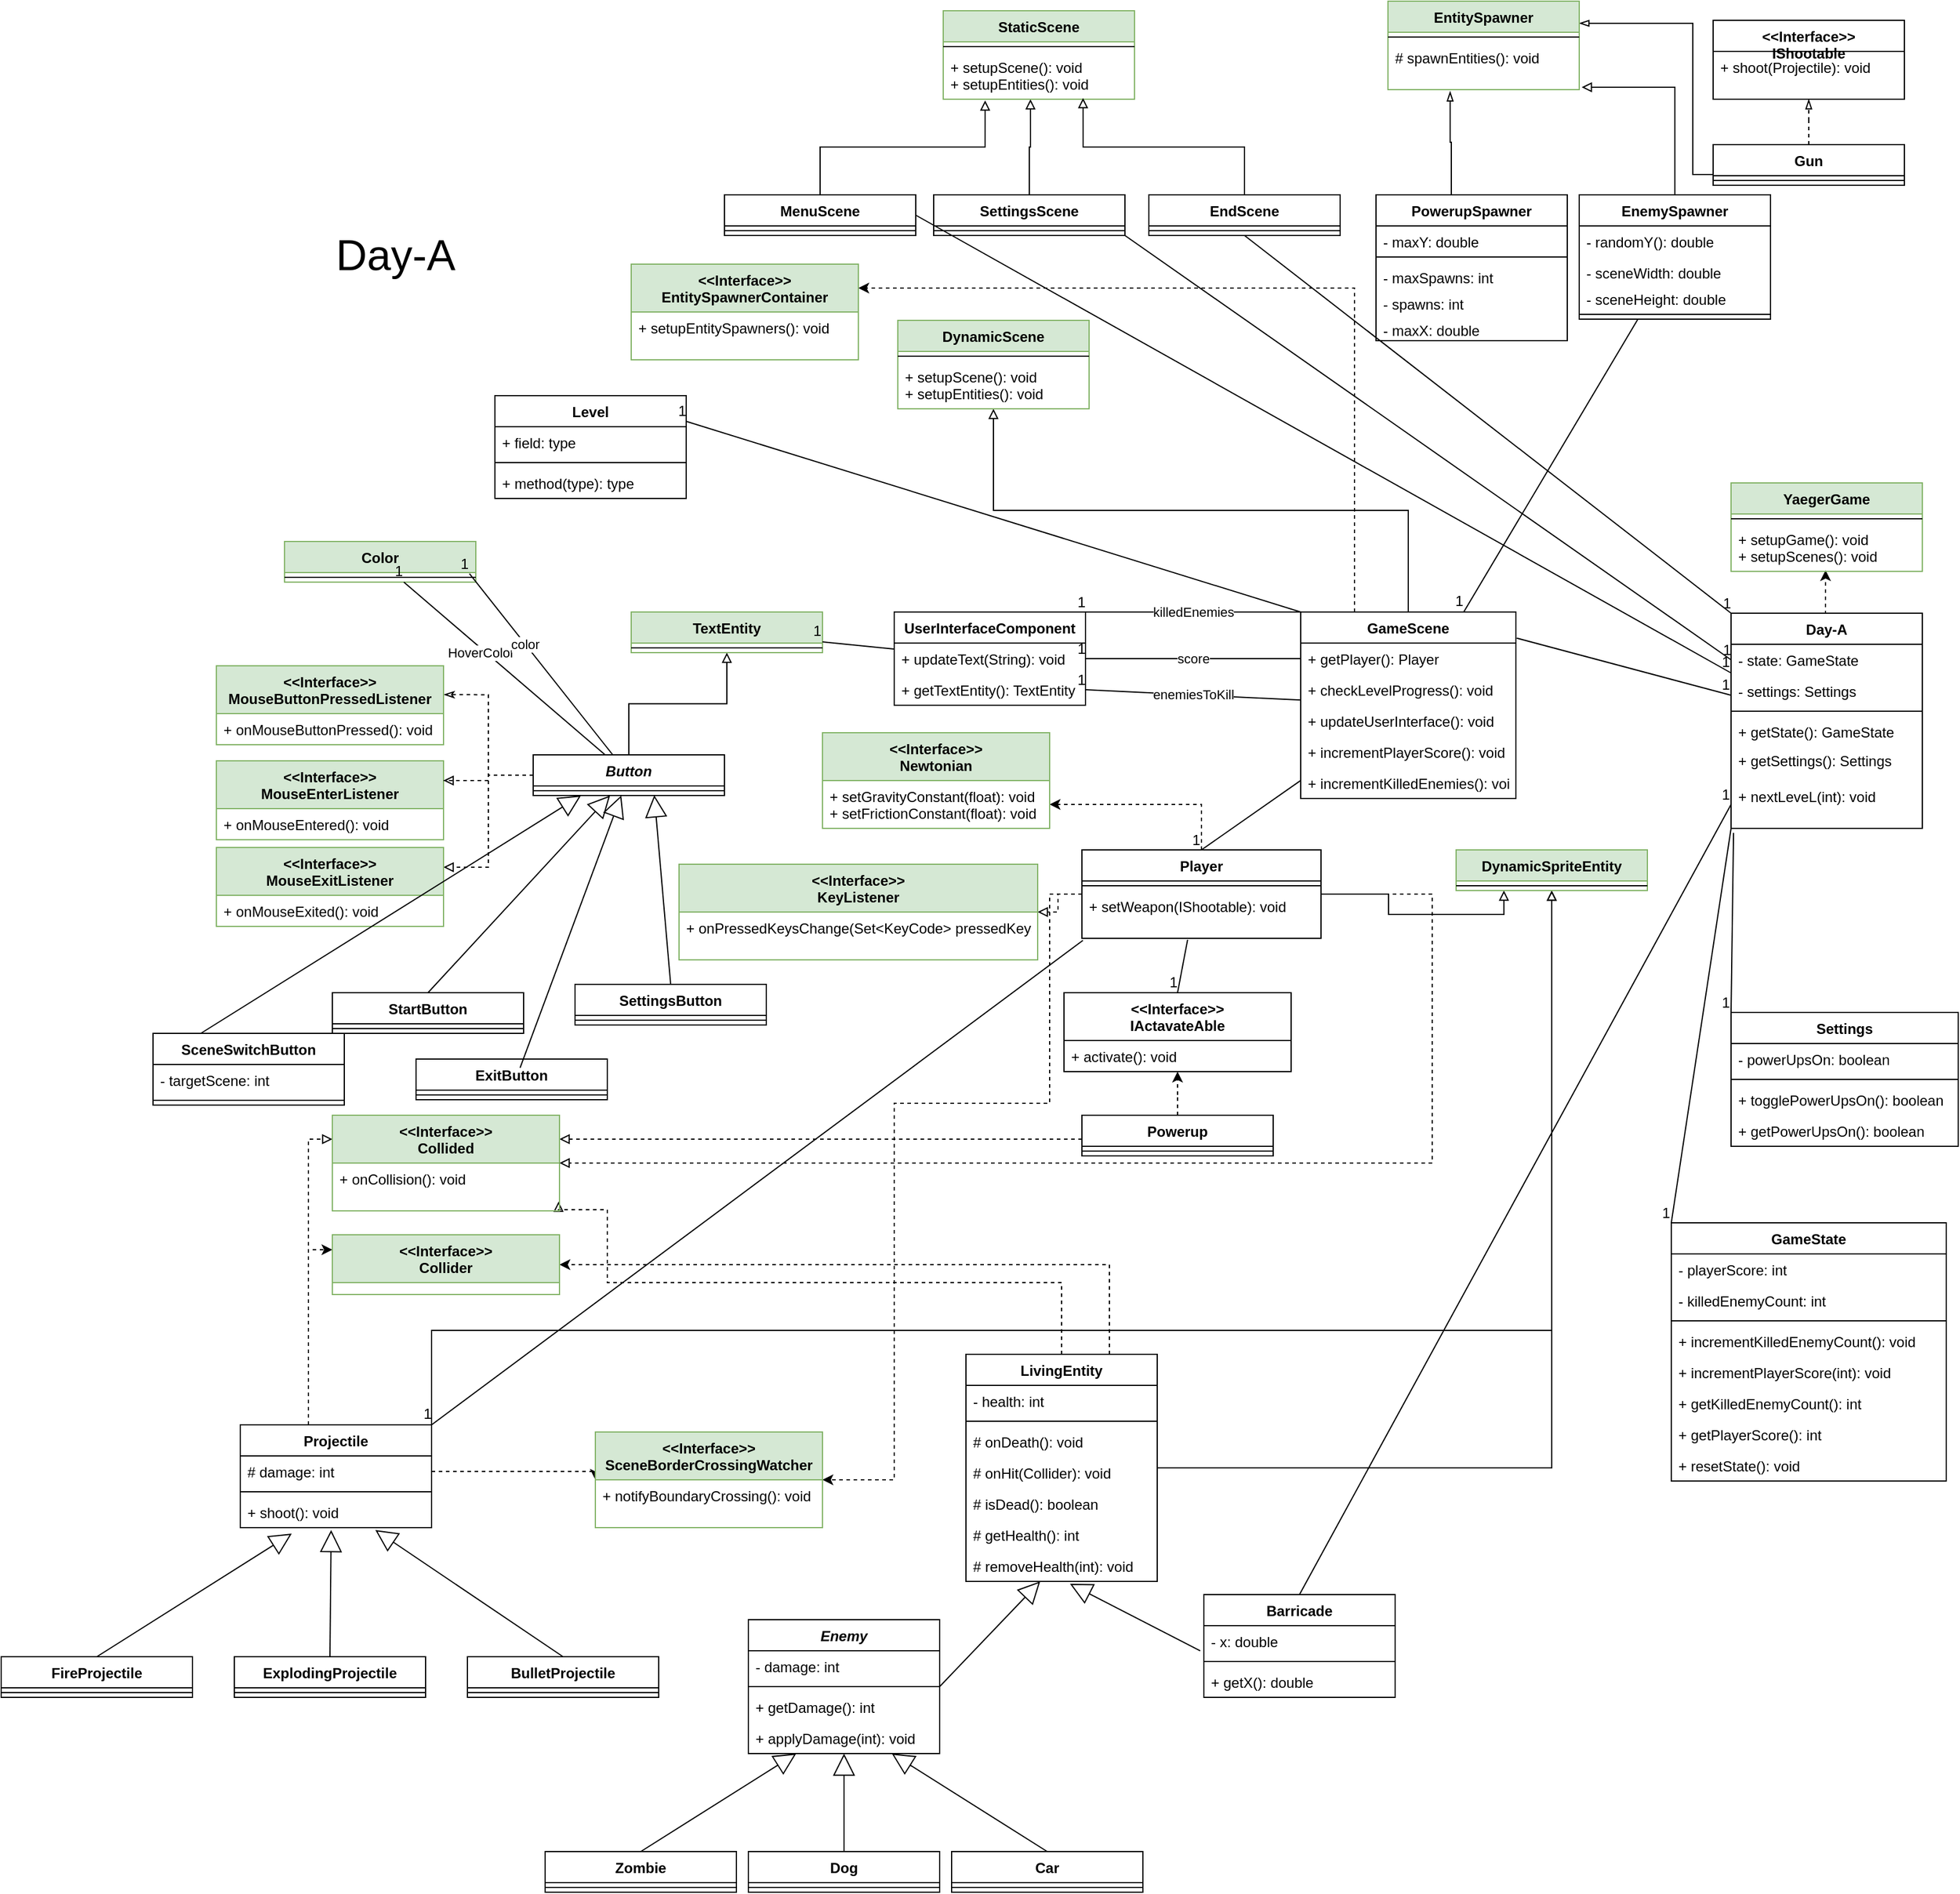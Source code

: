 <mxfile version="15.5.4" type="embed"><diagram id="5LoccgN61xPdY9y1L4pC" name="Page-1"><mxGraphModel dx="3901" dy="470" grid="1" gridSize="10" guides="1" tooltips="1" connect="1" arrows="1" fold="1" page="1" pageScale="1" pageWidth="827" pageHeight="1169" math="0" shadow="0"><root><mxCell id="0"/><mxCell id="1" parent="0"/><mxCell id="6" style="edgeStyle=orthogonalEdgeStyle;rounded=0;orthogonalLoop=1;jettySize=auto;html=1;exitX=0.5;exitY=0;exitDx=0;exitDy=0;entryX=0.494;entryY=0.975;entryDx=0;entryDy=0;entryPerimeter=0;dashed=1;" parent="1" source="rRgUCX8sxpJ9eBNvkMSi-1" target="5" edge="1"><mxGeometry relative="1" as="geometry"/></mxCell><mxCell id="rRgUCX8sxpJ9eBNvkMSi-1" value="Day-A" style="swimlane;fontStyle=1;align=center;verticalAlign=top;childLayout=stackLayout;horizontal=1;startSize=26;horizontalStack=0;resizeParent=1;resizeParentMax=0;resizeLast=0;collapsible=1;marginBottom=0;" parent="1" vertex="1"><mxGeometry x="-1033" y="512" width="160" height="180" as="geometry"/></mxCell><mxCell id="rRgUCX8sxpJ9eBNvkMSi-2" value="- state: GameState" style="text;strokeColor=none;fillColor=none;align=left;verticalAlign=top;spacingLeft=4;spacingRight=4;overflow=hidden;rotatable=0;points=[[0,0.5],[1,0.5]];portConstraint=eastwest;" parent="rRgUCX8sxpJ9eBNvkMSi-1" vertex="1"><mxGeometry y="26" width="160" height="26" as="geometry"/></mxCell><mxCell id="194" value="- settings: Settings" style="text;strokeColor=none;fillColor=none;align=left;verticalAlign=top;spacingLeft=4;spacingRight=4;overflow=hidden;rotatable=0;points=[[0,0.5],[1,0.5]];portConstraint=eastwest;" vertex="1" parent="rRgUCX8sxpJ9eBNvkMSi-1"><mxGeometry y="52" width="160" height="26" as="geometry"/></mxCell><mxCell id="rRgUCX8sxpJ9eBNvkMSi-3" value="" style="line;strokeWidth=1;fillColor=none;align=left;verticalAlign=middle;spacingTop=-1;spacingLeft=3;spacingRight=3;rotatable=0;labelPosition=right;points=[];portConstraint=eastwest;" parent="rRgUCX8sxpJ9eBNvkMSi-1" vertex="1"><mxGeometry y="78" width="160" height="8" as="geometry"/></mxCell><mxCell id="rRgUCX8sxpJ9eBNvkMSi-4" value="+ getState(): GameState" style="text;strokeColor=none;fillColor=none;align=left;verticalAlign=top;spacingLeft=4;spacingRight=4;overflow=hidden;rotatable=0;points=[[0,0.5],[1,0.5]];portConstraint=eastwest;" parent="rRgUCX8sxpJ9eBNvkMSi-1" vertex="1"><mxGeometry y="86" width="160" height="24" as="geometry"/></mxCell><mxCell id="197" value="+ getSettings(): Settings" style="text;strokeColor=none;fillColor=none;align=left;verticalAlign=top;spacingLeft=4;spacingRight=4;overflow=hidden;rotatable=0;points=[[0,0.5],[1,0.5]];portConstraint=eastwest;" vertex="1" parent="rRgUCX8sxpJ9eBNvkMSi-1"><mxGeometry y="110" width="160" height="30" as="geometry"/></mxCell><mxCell id="196" value="+ nextLeveL(int): void" style="text;strokeColor=none;fillColor=none;align=left;verticalAlign=top;spacingLeft=4;spacingRight=4;overflow=hidden;rotatable=0;points=[[0,0.5],[1,0.5]];portConstraint=eastwest;" vertex="1" parent="rRgUCX8sxpJ9eBNvkMSi-1"><mxGeometry y="140" width="160" height="40" as="geometry"/></mxCell><mxCell id="58" style="edgeStyle=orthogonalEdgeStyle;rounded=0;orthogonalLoop=1;jettySize=auto;html=1;dashed=1;exitX=0.5;exitY=0;exitDx=0;exitDy=0;entryX=0.996;entryY=0.807;entryDx=0;entryDy=0;entryPerimeter=0;endArrow=block;endFill=0;" parent="1" source="rRgUCX8sxpJ9eBNvkMSi-49" target="57" edge="1"><mxGeometry relative="1" as="geometry"><Array as="points"><mxPoint x="-1593" y="1072"/><mxPoint x="-1973" y="1072"/><mxPoint x="-1973" y="1011"/><mxPoint x="-2014" y="1011"/></Array></mxGeometry></mxCell><mxCell id="61" style="edgeStyle=orthogonalEdgeStyle;rounded=0;orthogonalLoop=1;jettySize=auto;html=1;entryX=1;entryY=0.5;entryDx=0;entryDy=0;dashed=1;exitX=0.75;exitY=0;exitDx=0;exitDy=0;" parent="1" source="rRgUCX8sxpJ9eBNvkMSi-49" target="54" edge="1"><mxGeometry relative="1" as="geometry"/></mxCell><mxCell id="rRgUCX8sxpJ9eBNvkMSi-5" value="Enemy" style="swimlane;fontStyle=3;align=center;verticalAlign=top;childLayout=stackLayout;horizontal=1;startSize=26;horizontalStack=0;resizeParent=1;resizeParentMax=0;resizeLast=0;collapsible=1;marginBottom=0;" parent="1" vertex="1"><mxGeometry x="-1855" y="1354" width="160" height="112" as="geometry"/></mxCell><mxCell id="245" value="- damage: int" style="text;strokeColor=none;fillColor=none;align=left;verticalAlign=top;spacingLeft=4;spacingRight=4;overflow=hidden;rotatable=0;points=[[0,0.5],[1,0.5]];portConstraint=eastwest;" vertex="1" parent="rRgUCX8sxpJ9eBNvkMSi-5"><mxGeometry y="26" width="160" height="26" as="geometry"/></mxCell><mxCell id="rRgUCX8sxpJ9eBNvkMSi-7" value="" style="line;strokeWidth=1;fillColor=none;align=left;verticalAlign=middle;spacingTop=-1;spacingLeft=3;spacingRight=3;rotatable=0;labelPosition=right;points=[];portConstraint=eastwest;" parent="rRgUCX8sxpJ9eBNvkMSi-5" vertex="1"><mxGeometry y="52" width="160" height="8" as="geometry"/></mxCell><mxCell id="247" value="+ getDamage(): int" style="text;strokeColor=none;fillColor=none;align=left;verticalAlign=top;spacingLeft=4;spacingRight=4;overflow=hidden;rotatable=0;points=[[0,0.5],[1,0.5]];portConstraint=eastwest;" vertex="1" parent="rRgUCX8sxpJ9eBNvkMSi-5"><mxGeometry y="60" width="160" height="26" as="geometry"/></mxCell><mxCell id="248" value="+ applyDamage(int): void" style="text;strokeColor=none;fillColor=none;align=left;verticalAlign=top;spacingLeft=4;spacingRight=4;overflow=hidden;rotatable=0;points=[[0,0.5],[1,0.5]];portConstraint=eastwest;" vertex="1" parent="rRgUCX8sxpJ9eBNvkMSi-5"><mxGeometry y="86" width="160" height="26" as="geometry"/></mxCell><mxCell id="73" style="edgeStyle=orthogonalEdgeStyle;rounded=0;orthogonalLoop=1;jettySize=auto;html=1;entryX=0.25;entryY=1;entryDx=0;entryDy=0;endArrow=block;endFill=0;" parent="1" source="rRgUCX8sxpJ9eBNvkMSi-13" target="67" edge="1"><mxGeometry relative="1" as="geometry"/></mxCell><mxCell id="77" style="edgeStyle=orthogonalEdgeStyle;rounded=0;orthogonalLoop=1;jettySize=auto;html=1;entryX=1;entryY=0.5;entryDx=0;entryDy=0;endArrow=block;endFill=0;dashed=1;" parent="1" source="rRgUCX8sxpJ9eBNvkMSi-13" target="74" edge="1"><mxGeometry relative="1" as="geometry"/></mxCell><mxCell id="129" style="edgeStyle=orthogonalEdgeStyle;rounded=0;orthogonalLoop=1;jettySize=auto;html=1;dashed=1;entryX=1;entryY=0.5;entryDx=0;entryDy=0;" parent="1" source="rRgUCX8sxpJ9eBNvkMSi-13" target="64" edge="1"><mxGeometry relative="1" as="geometry"><Array as="points"><mxPoint x="-1603" y="747"/><mxPoint x="-1603" y="922"/><mxPoint x="-1733" y="922"/><mxPoint x="-1733" y="1237"/></Array></mxGeometry></mxCell><mxCell id="132" style="edgeStyle=orthogonalEdgeStyle;rounded=0;orthogonalLoop=1;jettySize=auto;html=1;dashed=1;entryX=1;entryY=0.5;entryDx=0;entryDy=0;" parent="1" source="rRgUCX8sxpJ9eBNvkMSi-13" target="131" edge="1"><mxGeometry relative="1" as="geometry"/></mxCell><mxCell id="rRgUCX8sxpJ9eBNvkMSi-13" value="Player" style="swimlane;fontStyle=1;align=center;verticalAlign=top;childLayout=stackLayout;horizontal=1;startSize=26;horizontalStack=0;resizeParent=1;resizeParentMax=0;resizeLast=0;collapsible=1;marginBottom=0;" parent="1" vertex="1"><mxGeometry x="-1576" y="710" width="200" height="74" as="geometry"/></mxCell><mxCell id="rRgUCX8sxpJ9eBNvkMSi-15" value="" style="line;strokeWidth=1;fillColor=none;align=left;verticalAlign=middle;spacingTop=-1;spacingLeft=3;spacingRight=3;rotatable=0;labelPosition=right;points=[];portConstraint=eastwest;" parent="rRgUCX8sxpJ9eBNvkMSi-13" vertex="1"><mxGeometry y="26" width="200" height="8" as="geometry"/></mxCell><mxCell id="rRgUCX8sxpJ9eBNvkMSi-16" value="+ setWeapon(IShootable): void" style="text;strokeColor=none;fillColor=none;align=left;verticalAlign=top;spacingLeft=4;spacingRight=4;overflow=hidden;rotatable=0;points=[[0,0.5],[1,0.5]];portConstraint=eastwest;" parent="rRgUCX8sxpJ9eBNvkMSi-13" vertex="1"><mxGeometry y="34" width="200" height="40" as="geometry"/></mxCell><mxCell id="rRgUCX8sxpJ9eBNvkMSi-17" value="Barricade" style="swimlane;fontStyle=1;align=center;verticalAlign=top;childLayout=stackLayout;horizontal=1;startSize=26;horizontalStack=0;resizeParent=1;resizeParentMax=0;resizeLast=0;collapsible=1;marginBottom=0;" parent="1" vertex="1"><mxGeometry x="-1474" y="1333" width="160" height="86" as="geometry"/></mxCell><mxCell id="rRgUCX8sxpJ9eBNvkMSi-18" value="- x: double" style="text;strokeColor=none;fillColor=none;align=left;verticalAlign=top;spacingLeft=4;spacingRight=4;overflow=hidden;rotatable=0;points=[[0,0.5],[1,0.5]];portConstraint=eastwest;" parent="rRgUCX8sxpJ9eBNvkMSi-17" vertex="1"><mxGeometry y="26" width="160" height="26" as="geometry"/></mxCell><mxCell id="rRgUCX8sxpJ9eBNvkMSi-19" value="" style="line;strokeWidth=1;fillColor=none;align=left;verticalAlign=middle;spacingTop=-1;spacingLeft=3;spacingRight=3;rotatable=0;labelPosition=right;points=[];portConstraint=eastwest;" parent="rRgUCX8sxpJ9eBNvkMSi-17" vertex="1"><mxGeometry y="52" width="160" height="8" as="geometry"/></mxCell><mxCell id="rRgUCX8sxpJ9eBNvkMSi-20" value="+ getX(): double" style="text;strokeColor=none;fillColor=none;align=left;verticalAlign=top;spacingLeft=4;spacingRight=4;overflow=hidden;rotatable=0;points=[[0,0.5],[1,0.5]];portConstraint=eastwest;" parent="rRgUCX8sxpJ9eBNvkMSi-17" vertex="1"><mxGeometry y="60" width="160" height="26" as="geometry"/></mxCell><mxCell id="45" style="edgeStyle=orthogonalEdgeStyle;rounded=0;orthogonalLoop=1;jettySize=auto;html=1;entryX=1.013;entryY=0.95;entryDx=0;entryDy=0;entryPerimeter=0;endArrow=block;endFill=0;" parent="1" source="rRgUCX8sxpJ9eBNvkMSi-25" target="43" edge="1"><mxGeometry relative="1" as="geometry"><mxPoint x="-1019" y="190" as="sourcePoint"/></mxGeometry></mxCell><mxCell id="rRgUCX8sxpJ9eBNvkMSi-25" value="EnemySpawner" style="swimlane;fontStyle=1;align=center;verticalAlign=top;childLayout=stackLayout;horizontal=1;startSize=26;horizontalStack=0;resizeParent=1;resizeParentMax=0;resizeLast=0;collapsible=1;marginBottom=0;" parent="1" vertex="1"><mxGeometry x="-1160" y="162" width="160" height="104" as="geometry"/></mxCell><mxCell id="rRgUCX8sxpJ9eBNvkMSi-28" value="- randomY(): double" style="text;strokeColor=none;fillColor=none;align=left;verticalAlign=top;spacingLeft=4;spacingRight=4;overflow=hidden;rotatable=0;points=[[0,0.5],[1,0.5]];portConstraint=eastwest;" parent="rRgUCX8sxpJ9eBNvkMSi-25" vertex="1"><mxGeometry y="26" width="160" height="26" as="geometry"/></mxCell><mxCell id="rRgUCX8sxpJ9eBNvkMSi-26" value="- sceneWidth: double" style="text;strokeColor=none;fillColor=none;align=left;verticalAlign=top;spacingLeft=4;spacingRight=4;overflow=hidden;rotatable=0;points=[[0,0.5],[1,0.5]];portConstraint=eastwest;" parent="rRgUCX8sxpJ9eBNvkMSi-25" vertex="1"><mxGeometry y="52" width="160" height="22" as="geometry"/></mxCell><mxCell id="138" value="- sceneHeight: double" style="text;strokeColor=none;fillColor=none;align=left;verticalAlign=top;spacingLeft=4;spacingRight=4;overflow=hidden;rotatable=0;points=[[0,0.5],[1,0.5]];portConstraint=eastwest;" vertex="1" parent="rRgUCX8sxpJ9eBNvkMSi-25"><mxGeometry y="74" width="160" height="22" as="geometry"/></mxCell><mxCell id="rRgUCX8sxpJ9eBNvkMSi-27" value="" style="line;strokeWidth=1;fillColor=none;align=left;verticalAlign=middle;spacingTop=-1;spacingLeft=3;spacingRight=3;rotatable=0;labelPosition=right;points=[];portConstraint=eastwest;" parent="rRgUCX8sxpJ9eBNvkMSi-25" vertex="1"><mxGeometry y="96" width="160" height="8" as="geometry"/></mxCell><mxCell id="60" style="edgeStyle=orthogonalEdgeStyle;rounded=0;orthogonalLoop=1;jettySize=auto;html=1;entryX=0;entryY=0.25;entryDx=0;entryDy=0;dashed=1;" parent="1" source="rRgUCX8sxpJ9eBNvkMSi-29" target="54" edge="1"><mxGeometry relative="1" as="geometry"><Array as="points"><mxPoint x="-2223" y="1045"/></Array></mxGeometry></mxCell><mxCell id="66" style="edgeStyle=orthogonalEdgeStyle;rounded=0;orthogonalLoop=1;jettySize=auto;html=1;dashed=1;entryX=0;entryY=0.5;entryDx=0;entryDy=0;exitX=1;exitY=0.5;exitDx=0;exitDy=0;" parent="1" source="231" target="64" edge="1"><mxGeometry relative="1" as="geometry"><Array as="points"><mxPoint x="-1983" y="1230"/></Array><mxPoint x="-893" y="1092" as="targetPoint"/></mxGeometry></mxCell><mxCell id="70" style="edgeStyle=orthogonalEdgeStyle;rounded=0;orthogonalLoop=1;jettySize=auto;html=1;entryX=0.5;entryY=1;entryDx=0;entryDy=0;exitX=1;exitY=0.25;exitDx=0;exitDy=0;endArrow=block;endFill=0;" parent="1" source="rRgUCX8sxpJ9eBNvkMSi-29" target="67" edge="1"><mxGeometry relative="1" as="geometry"><Array as="points"><mxPoint x="-2120" y="1112"/><mxPoint x="-1183" y="1112"/></Array></mxGeometry></mxCell><mxCell id="244" style="edgeStyle=orthogonalEdgeStyle;rounded=0;orthogonalLoop=1;jettySize=auto;html=1;entryX=0;entryY=0.25;entryDx=0;entryDy=0;dashed=1;endArrow=block;endFill=0;" edge="1" parent="1" source="rRgUCX8sxpJ9eBNvkMSi-29" target="56"><mxGeometry relative="1" as="geometry"><Array as="points"><mxPoint x="-2223" y="952"/></Array></mxGeometry></mxCell><mxCell id="rRgUCX8sxpJ9eBNvkMSi-29" value="Projectile&#10;" style="swimlane;fontStyle=1;align=center;verticalAlign=top;childLayout=stackLayout;horizontal=1;startSize=26;horizontalStack=0;resizeParent=1;resizeParentMax=0;resizeLast=0;collapsible=1;marginBottom=0;" parent="1" vertex="1"><mxGeometry x="-2280" y="1191" width="160" height="86" as="geometry"/></mxCell><mxCell id="231" value="# damage: int" style="text;strokeColor=none;fillColor=none;align=left;verticalAlign=top;spacingLeft=4;spacingRight=4;overflow=hidden;rotatable=0;points=[[0,0.5],[1,0.5]];portConstraint=eastwest;" vertex="1" parent="rRgUCX8sxpJ9eBNvkMSi-29"><mxGeometry y="26" width="160" height="26" as="geometry"/></mxCell><mxCell id="rRgUCX8sxpJ9eBNvkMSi-31" value="" style="line;strokeWidth=1;fillColor=none;align=left;verticalAlign=middle;spacingTop=-1;spacingLeft=3;spacingRight=3;rotatable=0;labelPosition=right;points=[];portConstraint=eastwest;" parent="rRgUCX8sxpJ9eBNvkMSi-29" vertex="1"><mxGeometry y="52" width="160" height="8" as="geometry"/></mxCell><mxCell id="rRgUCX8sxpJ9eBNvkMSi-32" value="+ shoot(): void" style="text;strokeColor=none;fillColor=none;align=left;verticalAlign=top;spacingLeft=4;spacingRight=4;overflow=hidden;rotatable=0;points=[[0,0.5],[1,0.5]];portConstraint=eastwest;" parent="rRgUCX8sxpJ9eBNvkMSi-29" vertex="1"><mxGeometry y="60" width="160" height="26" as="geometry"/></mxCell><mxCell id="72" style="edgeStyle=orthogonalEdgeStyle;rounded=0;orthogonalLoop=1;jettySize=auto;html=1;entryX=1;entryY=0.25;entryDx=0;entryDy=0;endArrow=block;endFill=0;dashed=1;" parent="1" source="rRgUCX8sxpJ9eBNvkMSi-33" target="56" edge="1"><mxGeometry relative="1" as="geometry"><Array as="points"><mxPoint x="-1563" y="952"/></Array></mxGeometry></mxCell><mxCell id="rRgUCX8sxpJ9eBNvkMSi-33" value="Powerup" style="swimlane;fontStyle=1;align=center;verticalAlign=top;childLayout=stackLayout;horizontal=1;startSize=26;horizontalStack=0;resizeParent=1;resizeParentMax=0;resizeLast=0;collapsible=1;marginBottom=0;" parent="1" vertex="1"><mxGeometry x="-1576" y="932" width="160" height="34" as="geometry"/></mxCell><mxCell id="rRgUCX8sxpJ9eBNvkMSi-35" value="" style="line;strokeWidth=1;fillColor=none;align=left;verticalAlign=middle;spacingTop=-1;spacingLeft=3;spacingRight=3;rotatable=0;labelPosition=right;points=[];portConstraint=eastwest;" parent="rRgUCX8sxpJ9eBNvkMSi-33" vertex="1"><mxGeometry y="26" width="160" height="8" as="geometry"/></mxCell><mxCell id="rRgUCX8sxpJ9eBNvkMSi-37" value="GameState&#10;" style="swimlane;fontStyle=1;align=center;verticalAlign=top;childLayout=stackLayout;horizontal=1;startSize=26;horizontalStack=0;resizeParent=1;resizeParentMax=0;resizeLast=0;collapsible=1;marginBottom=0;" parent="1" vertex="1"><mxGeometry x="-1083" y="1022" width="230" height="216" as="geometry"/></mxCell><mxCell id="208" value="- playerScore: int" style="text;strokeColor=none;fillColor=none;align=left;verticalAlign=top;spacingLeft=4;spacingRight=4;overflow=hidden;rotatable=0;points=[[0,0.5],[1,0.5]];portConstraint=eastwest;" vertex="1" parent="rRgUCX8sxpJ9eBNvkMSi-37"><mxGeometry y="26" width="230" height="26" as="geometry"/></mxCell><mxCell id="rRgUCX8sxpJ9eBNvkMSi-38" value="- killedEnemyCount: int" style="text;strokeColor=none;fillColor=none;align=left;verticalAlign=top;spacingLeft=4;spacingRight=4;overflow=hidden;rotatable=0;points=[[0,0.5],[1,0.5]];portConstraint=eastwest;" parent="rRgUCX8sxpJ9eBNvkMSi-37" vertex="1"><mxGeometry y="52" width="230" height="26" as="geometry"/></mxCell><mxCell id="rRgUCX8sxpJ9eBNvkMSi-39" value="" style="line;strokeWidth=1;fillColor=none;align=left;verticalAlign=middle;spacingTop=-1;spacingLeft=3;spacingRight=3;rotatable=0;labelPosition=right;points=[];portConstraint=eastwest;" parent="rRgUCX8sxpJ9eBNvkMSi-37" vertex="1"><mxGeometry y="78" width="230" height="8" as="geometry"/></mxCell><mxCell id="rRgUCX8sxpJ9eBNvkMSi-40" value="+ incrementKilledEnemyCount(): void" style="text;strokeColor=none;fillColor=none;align=left;verticalAlign=top;spacingLeft=4;spacingRight=4;overflow=hidden;rotatable=0;points=[[0,0.5],[1,0.5]];portConstraint=eastwest;" parent="rRgUCX8sxpJ9eBNvkMSi-37" vertex="1"><mxGeometry y="86" width="230" height="26" as="geometry"/></mxCell><mxCell id="209" value="+ incrementPlayerScore(int): void" style="text;strokeColor=none;fillColor=none;align=left;verticalAlign=top;spacingLeft=4;spacingRight=4;overflow=hidden;rotatable=0;points=[[0,0.5],[1,0.5]];portConstraint=eastwest;" vertex="1" parent="rRgUCX8sxpJ9eBNvkMSi-37"><mxGeometry y="112" width="230" height="26" as="geometry"/></mxCell><mxCell id="210" value="+ getKilledEnemyCount(): int" style="text;strokeColor=none;fillColor=none;align=left;verticalAlign=top;spacingLeft=4;spacingRight=4;overflow=hidden;rotatable=0;points=[[0,0.5],[1,0.5]];portConstraint=eastwest;" vertex="1" parent="rRgUCX8sxpJ9eBNvkMSi-37"><mxGeometry y="138" width="230" height="26" as="geometry"/></mxCell><mxCell id="211" value="+ getPlayerScore(): int" style="text;strokeColor=none;fillColor=none;align=left;verticalAlign=top;spacingLeft=4;spacingRight=4;overflow=hidden;rotatable=0;points=[[0,0.5],[1,0.5]];portConstraint=eastwest;" vertex="1" parent="rRgUCX8sxpJ9eBNvkMSi-37"><mxGeometry y="164" width="230" height="26" as="geometry"/></mxCell><mxCell id="212" value="+ resetState(): void" style="text;strokeColor=none;fillColor=none;align=left;verticalAlign=top;spacingLeft=4;spacingRight=4;overflow=hidden;rotatable=0;points=[[0,0.5],[1,0.5]];portConstraint=eastwest;" vertex="1" parent="rRgUCX8sxpJ9eBNvkMSi-37"><mxGeometry y="190" width="230" height="26" as="geometry"/></mxCell><mxCell id="19" style="edgeStyle=orthogonalEdgeStyle;rounded=0;orthogonalLoop=1;jettySize=auto;html=1;exitX=0.5;exitY=0;exitDx=0;exitDy=0;entryX=0.456;entryY=1;entryDx=0;entryDy=0;entryPerimeter=0;endArrow=block;endFill=0;" parent="1" source="rRgUCX8sxpJ9eBNvkMSi-45" target="9" edge="1"><mxGeometry relative="1" as="geometry"/></mxCell><mxCell id="rRgUCX8sxpJ9eBNvkMSi-45" value="SettingsScene" style="swimlane;fontStyle=1;align=center;verticalAlign=top;childLayout=stackLayout;horizontal=1;startSize=26;horizontalStack=0;resizeParent=1;resizeParentMax=0;resizeLast=0;collapsible=1;marginBottom=0;" parent="1" vertex="1"><mxGeometry x="-1700" y="162" width="160" height="34" as="geometry"/></mxCell><mxCell id="rRgUCX8sxpJ9eBNvkMSi-47" value="" style="line;strokeWidth=1;fillColor=none;align=left;verticalAlign=middle;spacingTop=-1;spacingLeft=3;spacingRight=3;rotatable=0;labelPosition=right;points=[];portConstraint=eastwest;" parent="rRgUCX8sxpJ9eBNvkMSi-45" vertex="1"><mxGeometry y="26" width="160" height="8" as="geometry"/></mxCell><mxCell id="71" style="edgeStyle=orthogonalEdgeStyle;rounded=0;orthogonalLoop=1;jettySize=auto;html=1;entryX=0.5;entryY=1;entryDx=0;entryDy=0;endArrow=block;endFill=0;" parent="1" source="rRgUCX8sxpJ9eBNvkMSi-49" target="67" edge="1"><mxGeometry relative="1" as="geometry"/></mxCell><mxCell id="rRgUCX8sxpJ9eBNvkMSi-49" value="LivingEntity&#10;" style="swimlane;fontStyle=1;align=center;verticalAlign=top;childLayout=stackLayout;horizontal=1;startSize=26;horizontalStack=0;resizeParent=1;resizeParentMax=0;resizeLast=0;collapsible=1;marginBottom=0;" parent="1" vertex="1"><mxGeometry x="-1673" y="1132" width="160" height="190" as="geometry"/></mxCell><mxCell id="rRgUCX8sxpJ9eBNvkMSi-50" value="- health: int" style="text;strokeColor=none;fillColor=none;align=left;verticalAlign=top;spacingLeft=4;spacingRight=4;overflow=hidden;rotatable=0;points=[[0,0.5],[1,0.5]];portConstraint=eastwest;" parent="rRgUCX8sxpJ9eBNvkMSi-49" vertex="1"><mxGeometry y="26" width="160" height="26" as="geometry"/></mxCell><mxCell id="rRgUCX8sxpJ9eBNvkMSi-51" value="" style="line;strokeWidth=1;fillColor=none;align=left;verticalAlign=middle;spacingTop=-1;spacingLeft=3;spacingRight=3;rotatable=0;labelPosition=right;points=[];portConstraint=eastwest;" parent="rRgUCX8sxpJ9eBNvkMSi-49" vertex="1"><mxGeometry y="52" width="160" height="8" as="geometry"/></mxCell><mxCell id="235" value="# onDeath(): void" style="text;strokeColor=none;fillColor=none;align=left;verticalAlign=top;spacingLeft=4;spacingRight=4;overflow=hidden;rotatable=0;points=[[0,0.5],[1,0.5]];portConstraint=eastwest;" vertex="1" parent="rRgUCX8sxpJ9eBNvkMSi-49"><mxGeometry y="60" width="160" height="26" as="geometry"/></mxCell><mxCell id="236" value="# onHit(Collider): void" style="text;strokeColor=none;fillColor=none;align=left;verticalAlign=top;spacingLeft=4;spacingRight=4;overflow=hidden;rotatable=0;points=[[0,0.5],[1,0.5]];portConstraint=eastwest;" vertex="1" parent="rRgUCX8sxpJ9eBNvkMSi-49"><mxGeometry y="86" width="160" height="26" as="geometry"/></mxCell><mxCell id="234" value="# isDead(): boolean" style="text;strokeColor=none;fillColor=none;align=left;verticalAlign=top;spacingLeft=4;spacingRight=4;overflow=hidden;rotatable=0;points=[[0,0.5],[1,0.5]];portConstraint=eastwest;" vertex="1" parent="rRgUCX8sxpJ9eBNvkMSi-49"><mxGeometry y="112" width="160" height="26" as="geometry"/></mxCell><mxCell id="233" value="# getHealth(): int&#10;" style="text;strokeColor=none;fillColor=none;align=left;verticalAlign=top;spacingLeft=4;spacingRight=4;overflow=hidden;rotatable=0;points=[[0,0.5],[1,0.5]];portConstraint=eastwest;" vertex="1" parent="rRgUCX8sxpJ9eBNvkMSi-49"><mxGeometry y="138" width="160" height="26" as="geometry"/></mxCell><mxCell id="rRgUCX8sxpJ9eBNvkMSi-52" value="# removeHealth(int): void" style="text;strokeColor=none;fillColor=none;align=left;verticalAlign=top;spacingLeft=4;spacingRight=4;overflow=hidden;rotatable=0;points=[[0,0.5],[1,0.5]];portConstraint=eastwest;" parent="rRgUCX8sxpJ9eBNvkMSi-49" vertex="1"><mxGeometry y="164" width="160" height="26" as="geometry"/></mxCell><mxCell id="80" style="edgeStyle=orthogonalEdgeStyle;rounded=0;orthogonalLoop=1;jettySize=auto;html=1;entryX=0.5;entryY=1;entryDx=0;entryDy=0;endArrow=block;endFill=0;" parent="1" source="rRgUCX8sxpJ9eBNvkMSi-53" target="78" edge="1"><mxGeometry relative="1" as="geometry"/></mxCell><mxCell id="92" style="edgeStyle=orthogonalEdgeStyle;rounded=0;orthogonalLoop=1;jettySize=auto;html=1;dashed=1;endArrow=block;endFill=0;entryX=1;entryY=0.25;entryDx=0;entryDy=0;" parent="1" source="rRgUCX8sxpJ9eBNvkMSi-53" target="82" edge="1"><mxGeometry relative="1" as="geometry"/></mxCell><mxCell id="187" style="edgeStyle=orthogonalEdgeStyle;rounded=0;orthogonalLoop=1;jettySize=auto;html=1;entryX=1.002;entryY=0.366;entryDx=0;entryDy=0;entryPerimeter=0;endArrow=classicThin;endFill=0;dashed=1;" edge="1" parent="1" source="rRgUCX8sxpJ9eBNvkMSi-53" target="81"><mxGeometry relative="1" as="geometry"/></mxCell><mxCell id="rRgUCX8sxpJ9eBNvkMSi-53" value="Button&#10;" style="swimlane;fontStyle=3;align=center;verticalAlign=top;childLayout=stackLayout;horizontal=1;startSize=26;horizontalStack=0;resizeParent=1;resizeParentMax=0;resizeLast=0;collapsible=1;marginBottom=0;" parent="1" vertex="1"><mxGeometry x="-2035" y="630.5" width="160" height="34" as="geometry"/></mxCell><mxCell id="rRgUCX8sxpJ9eBNvkMSi-55" value="" style="line;strokeWidth=1;fillColor=none;align=left;verticalAlign=middle;spacingTop=-1;spacingLeft=3;spacingRight=3;rotatable=0;labelPosition=right;points=[];portConstraint=eastwest;" parent="rRgUCX8sxpJ9eBNvkMSi-53" vertex="1"><mxGeometry y="26" width="160" height="8" as="geometry"/></mxCell><mxCell id="10" style="edgeStyle=orthogonalEdgeStyle;rounded=0;orthogonalLoop=1;jettySize=auto;html=1;exitX=0.5;exitY=0;exitDx=0;exitDy=0;entryX=0.219;entryY=1.025;entryDx=0;entryDy=0;entryPerimeter=0;endArrow=block;endFill=0;" parent="1" source="rRgUCX8sxpJ9eBNvkMSi-63" target="9" edge="1"><mxGeometry relative="1" as="geometry"/></mxCell><mxCell id="rRgUCX8sxpJ9eBNvkMSi-63" value="MenuScene&#10;" style="swimlane;fontStyle=1;align=center;verticalAlign=top;childLayout=stackLayout;horizontal=1;startSize=26;horizontalStack=0;resizeParent=1;resizeParentMax=0;resizeLast=0;collapsible=1;marginBottom=0;" parent="1" vertex="1"><mxGeometry x="-1875" y="162" width="160" height="34" as="geometry"/></mxCell><mxCell id="rRgUCX8sxpJ9eBNvkMSi-65" value="" style="line;strokeWidth=1;fillColor=none;align=left;verticalAlign=middle;spacingTop=-1;spacingLeft=3;spacingRight=3;rotatable=0;labelPosition=right;points=[];portConstraint=eastwest;" parent="rRgUCX8sxpJ9eBNvkMSi-63" vertex="1"><mxGeometry y="26" width="160" height="8" as="geometry"/></mxCell><mxCell id="rRgUCX8sxpJ9eBNvkMSi-75" value="Zombie" style="swimlane;fontStyle=1;align=center;verticalAlign=top;childLayout=stackLayout;horizontal=1;startSize=26;horizontalStack=0;resizeParent=1;resizeParentMax=0;resizeLast=0;collapsible=1;marginBottom=0;" parent="1" vertex="1"><mxGeometry x="-2025" y="1548" width="160" height="34" as="geometry"/></mxCell><mxCell id="rRgUCX8sxpJ9eBNvkMSi-76" value="" style="line;strokeWidth=1;fillColor=none;align=left;verticalAlign=middle;spacingTop=-1;spacingLeft=3;spacingRight=3;rotatable=0;labelPosition=right;points=[];portConstraint=eastwest;" parent="rRgUCX8sxpJ9eBNvkMSi-75" vertex="1"><mxGeometry y="26" width="160" height="8" as="geometry"/></mxCell><mxCell id="rRgUCX8sxpJ9eBNvkMSi-78" value="Car&#10;" style="swimlane;fontStyle=1;align=center;verticalAlign=top;childLayout=stackLayout;horizontal=1;startSize=26;horizontalStack=0;resizeParent=1;resizeParentMax=0;resizeLast=0;collapsible=1;marginBottom=0;" parent="1" vertex="1"><mxGeometry x="-1685" y="1548" width="160" height="34" as="geometry"/></mxCell><mxCell id="rRgUCX8sxpJ9eBNvkMSi-79" value="" style="line;strokeWidth=1;fillColor=none;align=left;verticalAlign=middle;spacingTop=-1;spacingLeft=3;spacingRight=3;rotatable=0;labelPosition=right;points=[];portConstraint=eastwest;" parent="rRgUCX8sxpJ9eBNvkMSi-78" vertex="1"><mxGeometry y="26" width="160" height="8" as="geometry"/></mxCell><mxCell id="rRgUCX8sxpJ9eBNvkMSi-81" value="Dog" style="swimlane;fontStyle=1;align=center;verticalAlign=top;childLayout=stackLayout;horizontal=1;startSize=26;horizontalStack=0;resizeParent=1;resizeParentMax=0;resizeLast=0;collapsible=1;marginBottom=0;" parent="1" vertex="1"><mxGeometry x="-1855" y="1548" width="160" height="34" as="geometry"/></mxCell><mxCell id="rRgUCX8sxpJ9eBNvkMSi-82" value="" style="line;strokeWidth=1;fillColor=none;align=left;verticalAlign=middle;spacingTop=-1;spacingLeft=3;spacingRight=3;rotatable=0;labelPosition=right;points=[];portConstraint=eastwest;" parent="rRgUCX8sxpJ9eBNvkMSi-81" vertex="1"><mxGeometry y="26" width="160" height="8" as="geometry"/></mxCell><mxCell id="rRgUCX8sxpJ9eBNvkMSi-92" value="BulletProjectile&#10;" style="swimlane;fontStyle=1;align=center;verticalAlign=top;childLayout=stackLayout;horizontal=1;startSize=26;horizontalStack=0;resizeParent=1;resizeParentMax=0;resizeLast=0;collapsible=1;marginBottom=0;" parent="1" vertex="1"><mxGeometry x="-2090" y="1385" width="160" height="34" as="geometry"/></mxCell><mxCell id="rRgUCX8sxpJ9eBNvkMSi-94" value="" style="line;strokeWidth=1;fillColor=none;align=left;verticalAlign=middle;spacingTop=-1;spacingLeft=3;spacingRight=3;rotatable=0;labelPosition=right;points=[];portConstraint=eastwest;" parent="rRgUCX8sxpJ9eBNvkMSi-92" vertex="1"><mxGeometry y="26" width="160" height="8" as="geometry"/></mxCell><mxCell id="rRgUCX8sxpJ9eBNvkMSi-96" value="ExplodingProjectile" style="swimlane;fontStyle=1;align=center;verticalAlign=top;childLayout=stackLayout;horizontal=1;startSize=26;horizontalStack=0;resizeParent=1;resizeParentMax=0;resizeLast=0;collapsible=1;marginBottom=0;" parent="1" vertex="1"><mxGeometry x="-2285" y="1385" width="160" height="34" as="geometry"/></mxCell><mxCell id="rRgUCX8sxpJ9eBNvkMSi-98" value="" style="line;strokeWidth=1;fillColor=none;align=left;verticalAlign=middle;spacingTop=-1;spacingLeft=3;spacingRight=3;rotatable=0;labelPosition=right;points=[];portConstraint=eastwest;" parent="rRgUCX8sxpJ9eBNvkMSi-96" vertex="1"><mxGeometry y="26" width="160" height="8" as="geometry"/></mxCell><mxCell id="rRgUCX8sxpJ9eBNvkMSi-100" value="FireProjectile" style="swimlane;fontStyle=1;align=center;verticalAlign=top;childLayout=stackLayout;horizontal=1;startSize=26;horizontalStack=0;resizeParent=1;resizeParentMax=0;resizeLast=0;collapsible=1;marginBottom=0;" parent="1" vertex="1"><mxGeometry x="-2480" y="1385" width="160" height="34" as="geometry"/></mxCell><mxCell id="rRgUCX8sxpJ9eBNvkMSi-102" value="" style="line;strokeWidth=1;fillColor=none;align=left;verticalAlign=middle;spacingTop=-1;spacingLeft=3;spacingRight=3;rotatable=0;labelPosition=right;points=[];portConstraint=eastwest;" parent="rRgUCX8sxpJ9eBNvkMSi-100" vertex="1"><mxGeometry y="26" width="160" height="8" as="geometry"/></mxCell><mxCell id="100" style="edgeStyle=orthogonalEdgeStyle;rounded=0;orthogonalLoop=1;jettySize=auto;html=1;endArrow=blockThin;endFill=0;entryX=1;entryY=0.25;entryDx=0;entryDy=0;" parent="1" source="rRgUCX8sxpJ9eBNvkMSi-108" edge="1" target="41"><mxGeometry relative="1" as="geometry"><mxPoint x="-1040" y="12" as="targetPoint"/><Array as="points"><mxPoint x="-1065" y="145"/><mxPoint x="-1065" y="19"/></Array></mxGeometry></mxCell><mxCell id="101" style="edgeStyle=orthogonalEdgeStyle;rounded=0;orthogonalLoop=1;jettySize=auto;html=1;entryX=0.5;entryY=1;entryDx=0;entryDy=0;endArrow=blockThin;endFill=0;dashed=1;" parent="1" source="rRgUCX8sxpJ9eBNvkMSi-108" target="yVR33be_TMwlWNIB3A---44" edge="1"><mxGeometry relative="1" as="geometry"/></mxCell><mxCell id="rRgUCX8sxpJ9eBNvkMSi-108" value="Gun" style="swimlane;fontStyle=1;align=center;verticalAlign=top;childLayout=stackLayout;horizontal=1;startSize=26;horizontalStack=0;resizeParent=1;resizeParentMax=0;resizeLast=0;collapsible=1;marginBottom=0;" parent="1" vertex="1"><mxGeometry x="-1048" y="120" width="160" height="34" as="geometry"/></mxCell><mxCell id="rRgUCX8sxpJ9eBNvkMSi-110" value="" style="line;strokeWidth=1;fillColor=none;align=left;verticalAlign=middle;spacingTop=-1;spacingLeft=3;spacingRight=3;rotatable=0;labelPosition=right;points=[];portConstraint=eastwest;" parent="rRgUCX8sxpJ9eBNvkMSi-108" vertex="1"><mxGeometry y="26" width="160" height="8" as="geometry"/></mxCell><mxCell id="rRgUCX8sxpJ9eBNvkMSi-124" value="" style="endArrow=block;endSize=16;endFill=0;html=1;rounded=0;exitX=0.5;exitY=0;exitDx=0;exitDy=0;entryX=0.25;entryY=1;entryDx=0;entryDy=0;" parent="1" source="rRgUCX8sxpJ9eBNvkMSi-75" target="rRgUCX8sxpJ9eBNvkMSi-5" edge="1"><mxGeometry width="160" relative="1" as="geometry"><mxPoint x="-143" y="558" as="sourcePoint"/><mxPoint x="-507.96" y="582.002" as="targetPoint"/></mxGeometry></mxCell><mxCell id="rRgUCX8sxpJ9eBNvkMSi-125" value="" style="endArrow=block;endSize=16;endFill=0;html=1;rounded=0;exitX=0.5;exitY=0;exitDx=0;exitDy=0;entryX=0.5;entryY=1;entryDx=0;entryDy=0;" parent="1" source="rRgUCX8sxpJ9eBNvkMSi-81" target="rRgUCX8sxpJ9eBNvkMSi-5" edge="1"><mxGeometry width="160" relative="1" as="geometry"><mxPoint x="-653" y="698" as="sourcePoint"/><mxPoint x="-491" y="580.99" as="targetPoint"/></mxGeometry></mxCell><mxCell id="rRgUCX8sxpJ9eBNvkMSi-126" value="" style="endArrow=block;endSize=16;endFill=0;html=1;rounded=0;exitX=0.5;exitY=0;exitDx=0;exitDy=0;entryX=0.75;entryY=1;entryDx=0;entryDy=0;" parent="1" source="rRgUCX8sxpJ9eBNvkMSi-78" target="rRgUCX8sxpJ9eBNvkMSi-5" edge="1"><mxGeometry width="160" relative="1" as="geometry"><mxPoint x="-483" y="698" as="sourcePoint"/><mxPoint x="-463" y="528" as="targetPoint"/></mxGeometry></mxCell><mxCell id="rRgUCX8sxpJ9eBNvkMSi-127" value="" style="endArrow=block;endSize=16;endFill=0;html=1;rounded=0;exitX=0.5;exitY=0;exitDx=0;exitDy=0;entryX=0.269;entryY=1.192;entryDx=0;entryDy=0;entryPerimeter=0;" parent="1" source="rRgUCX8sxpJ9eBNvkMSi-100" target="rRgUCX8sxpJ9eBNvkMSi-32" edge="1"><mxGeometry width="160" relative="1" as="geometry"><mxPoint x="-483" y="93" as="sourcePoint"/><mxPoint x="-481" y="-4.01" as="targetPoint"/></mxGeometry></mxCell><mxCell id="rRgUCX8sxpJ9eBNvkMSi-128" value="" style="endArrow=block;endSize=16;endFill=0;html=1;rounded=0;exitX=0.5;exitY=0;exitDx=0;exitDy=0;entryX=0.475;entryY=1.077;entryDx=0;entryDy=0;entryPerimeter=0;" parent="1" source="rRgUCX8sxpJ9eBNvkMSi-96" target="rRgUCX8sxpJ9eBNvkMSi-32" edge="1"><mxGeometry width="160" relative="1" as="geometry"><mxPoint x="-473" y="103" as="sourcePoint"/><mxPoint x="-471" y="5.99" as="targetPoint"/></mxGeometry></mxCell><mxCell id="rRgUCX8sxpJ9eBNvkMSi-129" value="" style="endArrow=block;endSize=16;endFill=0;html=1;rounded=0;exitX=0.5;exitY=0;exitDx=0;exitDy=0;entryX=0.706;entryY=1.077;entryDx=0;entryDy=0;entryPerimeter=0;" parent="1" source="rRgUCX8sxpJ9eBNvkMSi-92" target="rRgUCX8sxpJ9eBNvkMSi-32" edge="1"><mxGeometry width="160" relative="1" as="geometry"><mxPoint x="-463" y="113" as="sourcePoint"/><mxPoint x="-461" y="15.99" as="targetPoint"/></mxGeometry></mxCell><mxCell id="rRgUCX8sxpJ9eBNvkMSi-130" value="" style="endArrow=block;endSize=16;endFill=0;html=1;rounded=0;exitX=1;exitY=0.5;exitDx=0;exitDy=0;entryX=0.388;entryY=1;entryDx=0;entryDy=0;entryPerimeter=0;" parent="1" source="rRgUCX8sxpJ9eBNvkMSi-5" target="rRgUCX8sxpJ9eBNvkMSi-52" edge="1"><mxGeometry width="160" relative="1" as="geometry"><mxPoint x="-402.04" y="545.018" as="sourcePoint"/><mxPoint x="-441" y="640.99" as="targetPoint"/></mxGeometry></mxCell><mxCell id="rRgUCX8sxpJ9eBNvkMSi-131" value="" style="endArrow=block;endSize=16;endFill=0;html=1;rounded=0;exitX=-0.019;exitY=0.808;exitDx=0;exitDy=0;entryX=0.544;entryY=1.077;entryDx=0;entryDy=0;entryPerimeter=0;exitPerimeter=0;" parent="1" source="rRgUCX8sxpJ9eBNvkMSi-18" target="rRgUCX8sxpJ9eBNvkMSi-52" edge="1"><mxGeometry width="160" relative="1" as="geometry"><mxPoint x="-433" y="748" as="sourcePoint"/><mxPoint x="-431" y="650.99" as="targetPoint"/></mxGeometry></mxCell><mxCell id="yVR33be_TMwlWNIB3A---2" value="Day-A" style="text;html=1;strokeColor=none;fillColor=none;align=center;verticalAlign=middle;whiteSpace=wrap;rounded=0;fontSize=36;" parent="1" vertex="1"><mxGeometry x="-2300" y="182" width="300" height="60" as="geometry"/></mxCell><mxCell id="yVR33be_TMwlWNIB3A---44" value="&lt;&lt;Interface&gt;&gt;&#10;IShootable" style="swimlane;fontStyle=1;align=center;verticalAlign=top;childLayout=stackLayout;horizontal=1;startSize=26;horizontalStack=0;resizeParent=1;resizeParentMax=0;resizeLast=0;collapsible=1;marginBottom=0;" parent="1" vertex="1"><mxGeometry x="-1048" y="16" width="160" height="66" as="geometry"/></mxCell><mxCell id="134" value="+ shoot(Projectile): void" style="text;strokeColor=none;fillColor=none;align=left;verticalAlign=top;spacingLeft=4;spacingRight=4;overflow=hidden;rotatable=0;points=[[0,0.5],[1,0.5]];portConstraint=eastwest;" vertex="1" parent="yVR33be_TMwlWNIB3A---44"><mxGeometry y="26" width="160" height="40" as="geometry"/></mxCell><mxCell id="2" value="YaegerGame" style="swimlane;fontStyle=1;align=center;verticalAlign=top;childLayout=stackLayout;horizontal=1;startSize=26;horizontalStack=0;resizeParent=1;resizeParentMax=0;resizeLast=0;collapsible=1;marginBottom=0;fillColor=#d5e8d4;strokeColor=#82b366;" parent="1" vertex="1"><mxGeometry x="-1033" y="403" width="160" height="74" as="geometry"/></mxCell><mxCell id="4" value="" style="line;strokeWidth=1;fillColor=none;align=left;verticalAlign=middle;spacingTop=-1;spacingLeft=3;spacingRight=3;rotatable=0;labelPosition=right;points=[];portConstraint=eastwest;" parent="2" vertex="1"><mxGeometry y="26" width="160" height="8" as="geometry"/></mxCell><mxCell id="5" value="+ setupGame(): void&#10;+ setupScenes(): void" style="text;strokeColor=none;fillColor=none;align=left;verticalAlign=top;spacingLeft=4;spacingRight=4;overflow=hidden;rotatable=0;points=[[0,0.5],[1,0.5]];portConstraint=eastwest;" parent="2" vertex="1"><mxGeometry y="34" width="160" height="40" as="geometry"/></mxCell><mxCell id="7" value="StaticScene" style="swimlane;fontStyle=1;align=center;verticalAlign=top;childLayout=stackLayout;horizontal=1;startSize=26;horizontalStack=0;resizeParent=1;resizeParentMax=0;resizeLast=0;collapsible=1;marginBottom=0;fillColor=#d5e8d4;strokeColor=#82b366;" parent="1" vertex="1"><mxGeometry x="-1692" y="8" width="160" height="74" as="geometry"/></mxCell><mxCell id="8" value="" style="line;strokeWidth=1;fillColor=none;align=left;verticalAlign=middle;spacingTop=-1;spacingLeft=3;spacingRight=3;rotatable=0;labelPosition=right;points=[];portConstraint=eastwest;" parent="7" vertex="1"><mxGeometry y="26" width="160" height="8" as="geometry"/></mxCell><mxCell id="9" value="+ setupScene(): void&#10;+ setupEntities(): void" style="text;strokeColor=none;fillColor=none;align=left;verticalAlign=top;spacingLeft=4;spacingRight=4;overflow=hidden;rotatable=0;points=[[0,0.5],[1,0.5]];portConstraint=eastwest;" parent="7" vertex="1"><mxGeometry y="34" width="160" height="40" as="geometry"/></mxCell><mxCell id="20" style="edgeStyle=orthogonalEdgeStyle;rounded=0;orthogonalLoop=1;jettySize=auto;html=1;exitX=0.5;exitY=0;exitDx=0;exitDy=0;entryX=0.731;entryY=0.975;entryDx=0;entryDy=0;entryPerimeter=0;endArrow=block;endFill=0;" parent="1" source="11" target="9" edge="1"><mxGeometry relative="1" as="geometry"/></mxCell><mxCell id="11" value="EndScene" style="swimlane;fontStyle=1;align=center;verticalAlign=top;childLayout=stackLayout;horizontal=1;startSize=26;horizontalStack=0;resizeParent=1;resizeParentMax=0;resizeLast=0;collapsible=1;marginBottom=0;" parent="1" vertex="1"><mxGeometry x="-1520" y="162" width="160" height="34" as="geometry"/></mxCell><mxCell id="13" value="" style="line;strokeWidth=1;fillColor=none;align=left;verticalAlign=middle;spacingTop=-1;spacingLeft=3;spacingRight=3;rotatable=0;labelPosition=right;points=[];portConstraint=eastwest;" parent="11" vertex="1"><mxGeometry y="26" width="160" height="8" as="geometry"/></mxCell><mxCell id="29" style="edgeStyle=orthogonalEdgeStyle;rounded=0;orthogonalLoop=1;jettySize=auto;html=1;exitX=0.5;exitY=0;exitDx=0;exitDy=0;entryX=0.5;entryY=1;entryDx=0;entryDy=0;endArrow=block;endFill=0;" parent="1" source="15" target="26" edge="1"><mxGeometry relative="1" as="geometry"/></mxCell><mxCell id="40" style="edgeStyle=orthogonalEdgeStyle;rounded=0;orthogonalLoop=1;jettySize=auto;html=1;exitX=0.25;exitY=0;exitDx=0;exitDy=0;dashed=1;entryX=1;entryY=0.25;entryDx=0;entryDy=0;" parent="1" source="15" target="37" edge="1"><mxGeometry relative="1" as="geometry"/></mxCell><mxCell id="15" value="GameScene" style="swimlane;fontStyle=1;align=center;verticalAlign=top;childLayout=stackLayout;horizontal=1;startSize=26;horizontalStack=0;resizeParent=1;resizeParentMax=0;resizeLast=0;collapsible=1;marginBottom=0;" parent="1" vertex="1"><mxGeometry x="-1393" y="511" width="180" height="156" as="geometry"/></mxCell><mxCell id="18" value="+ getPlayer(): Player" style="text;strokeColor=none;fillColor=none;align=left;verticalAlign=top;spacingLeft=4;spacingRight=4;overflow=hidden;rotatable=0;points=[[0,0.5],[1,0.5]];portConstraint=eastwest;" parent="15" vertex="1"><mxGeometry y="26" width="180" height="26" as="geometry"/></mxCell><mxCell id="170" value="+ checkLevelProgress(): void" style="text;strokeColor=none;fillColor=none;align=left;verticalAlign=top;spacingLeft=4;spacingRight=4;overflow=hidden;rotatable=0;points=[[0,0.5],[1,0.5]];portConstraint=eastwest;" vertex="1" parent="15"><mxGeometry y="52" width="180" height="26" as="geometry"/></mxCell><mxCell id="171" value="+ updateUserInterface(): void" style="text;strokeColor=none;fillColor=none;align=left;verticalAlign=top;spacingLeft=4;spacingRight=4;overflow=hidden;rotatable=0;points=[[0,0.5],[1,0.5]];portConstraint=eastwest;" vertex="1" parent="15"><mxGeometry y="78" width="180" height="26" as="geometry"/></mxCell><mxCell id="172" value="+ incrementPlayerScore(): void" style="text;strokeColor=none;fillColor=none;align=left;verticalAlign=top;spacingLeft=4;spacingRight=4;overflow=hidden;rotatable=0;points=[[0,0.5],[1,0.5]];portConstraint=eastwest;" vertex="1" parent="15"><mxGeometry y="104" width="180" height="26" as="geometry"/></mxCell><mxCell id="169" value="+ incrementKilledEnemies(): void" style="text;strokeColor=none;fillColor=none;align=left;verticalAlign=top;spacingLeft=4;spacingRight=4;overflow=hidden;rotatable=0;points=[[0,0.5],[1,0.5]];portConstraint=eastwest;" vertex="1" parent="15"><mxGeometry y="130" width="180" height="26" as="geometry"/></mxCell><mxCell id="26" value="DynamicScene" style="swimlane;fontStyle=1;align=center;verticalAlign=top;childLayout=stackLayout;horizontal=1;startSize=26;horizontalStack=0;resizeParent=1;resizeParentMax=0;resizeLast=0;collapsible=1;marginBottom=0;fillColor=#d5e8d4;strokeColor=#82b366;" parent="1" vertex="1"><mxGeometry x="-1730" y="267" width="160" height="74" as="geometry"/></mxCell><mxCell id="27" value="" style="line;strokeWidth=1;fillColor=none;align=left;verticalAlign=middle;spacingTop=-1;spacingLeft=3;spacingRight=3;rotatable=0;labelPosition=right;points=[];portConstraint=eastwest;" parent="26" vertex="1"><mxGeometry y="26" width="160" height="8" as="geometry"/></mxCell><mxCell id="28" value="+ setupScene(): void&#10;+ setupEntities(): void" style="text;strokeColor=none;fillColor=none;align=left;verticalAlign=top;spacingLeft=4;spacingRight=4;overflow=hidden;rotatable=0;points=[[0,0.5],[1,0.5]];portConstraint=eastwest;" parent="26" vertex="1"><mxGeometry y="34" width="160" height="40" as="geometry"/></mxCell><mxCell id="37" value="&lt;&lt;Interface&gt;&gt;&#10;EntitySpawnerContainer" style="swimlane;fontStyle=1;align=center;verticalAlign=top;childLayout=stackLayout;horizontal=1;startSize=40;horizontalStack=0;resizeParent=1;resizeParentMax=0;resizeLast=0;collapsible=1;marginBottom=0;fillColor=#d5e8d4;strokeColor=#82b366;" parent="1" vertex="1"><mxGeometry x="-1953" y="220" width="190" height="80" as="geometry"/></mxCell><mxCell id="39" value="+ setupEntitySpawners(): void" style="text;strokeColor=none;fillColor=none;align=left;verticalAlign=top;spacingLeft=4;spacingRight=4;overflow=hidden;rotatable=0;points=[[0,0.5],[1,0.5]];portConstraint=eastwest;" parent="37" vertex="1"><mxGeometry y="40" width="190" height="40" as="geometry"/></mxCell><mxCell id="41" value="EntitySpawner" style="swimlane;fontStyle=1;align=center;verticalAlign=top;childLayout=stackLayout;horizontal=1;startSize=26;horizontalStack=0;resizeParent=1;resizeParentMax=0;resizeLast=0;collapsible=1;marginBottom=0;fillColor=#d5e8d4;strokeColor=#82b366;" parent="1" vertex="1"><mxGeometry x="-1320" width="160" height="74" as="geometry"/></mxCell><mxCell id="42" value="" style="line;strokeWidth=1;fillColor=none;align=left;verticalAlign=middle;spacingTop=-1;spacingLeft=3;spacingRight=3;rotatable=0;labelPosition=right;points=[];portConstraint=eastwest;" parent="41" vertex="1"><mxGeometry y="26" width="160" height="8" as="geometry"/></mxCell><mxCell id="43" value="# spawnEntities(): void" style="text;strokeColor=none;fillColor=none;align=left;verticalAlign=top;spacingLeft=4;spacingRight=4;overflow=hidden;rotatable=0;points=[[0,0.5],[1,0.5]];portConstraint=eastwest;" parent="41" vertex="1"><mxGeometry y="34" width="160" height="40" as="geometry"/></mxCell><mxCell id="54" value="&lt;&lt;Interface&gt;&gt;&#10;Collider" style="swimlane;fontStyle=1;align=center;verticalAlign=top;childLayout=stackLayout;horizontal=1;startSize=40;horizontalStack=0;resizeParent=1;resizeParentMax=0;resizeLast=0;collapsible=1;marginBottom=0;fillColor=#d5e8d4;strokeColor=#82b366;" parent="1" vertex="1"><mxGeometry x="-2203" y="1032" width="190" height="50" as="geometry"/></mxCell><mxCell id="56" value="&lt;&lt;Interface&gt;&gt;&#10;Collided" style="swimlane;fontStyle=1;align=center;verticalAlign=top;childLayout=stackLayout;horizontal=1;startSize=40;horizontalStack=0;resizeParent=1;resizeParentMax=0;resizeLast=0;collapsible=1;marginBottom=0;fillColor=#d5e8d4;strokeColor=#82b366;" parent="1" vertex="1"><mxGeometry x="-2203" y="932" width="190" height="80" as="geometry"/></mxCell><mxCell id="57" value="+ onCollision(): void" style="text;strokeColor=none;fillColor=none;align=left;verticalAlign=top;spacingLeft=4;spacingRight=4;overflow=hidden;rotatable=0;points=[[0,0.5],[1,0.5]];portConstraint=eastwest;" parent="56" vertex="1"><mxGeometry y="40" width="190" height="40" as="geometry"/></mxCell><mxCell id="64" value="&lt;&lt;Interface&gt;&gt;&#10;SceneBorderCrossingWatcher" style="swimlane;fontStyle=1;align=center;verticalAlign=top;childLayout=stackLayout;horizontal=1;startSize=40;horizontalStack=0;resizeParent=1;resizeParentMax=0;resizeLast=0;collapsible=1;marginBottom=0;fillColor=#d5e8d4;strokeColor=#82b366;" parent="1" vertex="1"><mxGeometry x="-1983" y="1197" width="190" height="80" as="geometry"/></mxCell><mxCell id="65" value="+ notifyBoundaryCrossing(): void" style="text;strokeColor=none;fillColor=none;align=left;verticalAlign=top;spacingLeft=4;spacingRight=4;overflow=hidden;rotatable=0;points=[[0,0.5],[1,0.5]];portConstraint=eastwest;" parent="64" vertex="1"><mxGeometry y="40" width="190" height="40" as="geometry"/></mxCell><mxCell id="67" value="DynamicSpriteEntity" style="swimlane;fontStyle=1;align=center;verticalAlign=top;childLayout=stackLayout;horizontal=1;startSize=26;horizontalStack=0;resizeParent=1;resizeParentMax=0;resizeLast=0;collapsible=1;marginBottom=0;fillColor=#d5e8d4;strokeColor=#82b366;" parent="1" vertex="1"><mxGeometry x="-1263" y="710" width="160" height="34" as="geometry"/></mxCell><mxCell id="68" value="" style="line;strokeWidth=1;fillColor=none;align=left;verticalAlign=middle;spacingTop=-1;spacingLeft=3;spacingRight=3;rotatable=0;labelPosition=right;points=[];portConstraint=eastwest;" parent="67" vertex="1"><mxGeometry y="26" width="160" height="8" as="geometry"/></mxCell><mxCell id="74" value="&lt;&lt;Interface&gt;&gt;&#10;KeyListener" style="swimlane;fontStyle=1;align=center;verticalAlign=top;childLayout=stackLayout;horizontal=1;startSize=40;horizontalStack=0;resizeParent=1;resizeParentMax=0;resizeLast=0;collapsible=1;marginBottom=0;fillColor=#d5e8d4;strokeColor=#82b366;" parent="1" vertex="1"><mxGeometry x="-1913" y="722" width="300" height="80" as="geometry"/></mxCell><mxCell id="75" value="+ onPressedKeysChange(Set&lt;KeyCode&gt; pressedKeys): void" style="text;strokeColor=none;fillColor=none;align=left;verticalAlign=top;spacingLeft=4;spacingRight=4;overflow=hidden;rotatable=0;points=[[0,0.5],[1,0.5]];portConstraint=eastwest;" parent="74" vertex="1"><mxGeometry y="40" width="300" height="40" as="geometry"/></mxCell><mxCell id="78" value="TextEntity" style="swimlane;fontStyle=1;align=center;verticalAlign=top;childLayout=stackLayout;horizontal=1;startSize=26;horizontalStack=0;resizeParent=1;resizeParentMax=0;resizeLast=0;collapsible=1;marginBottom=0;fillColor=#d5e8d4;strokeColor=#82b366;" parent="1" vertex="1"><mxGeometry x="-1953" y="511" width="160" height="34" as="geometry"/></mxCell><mxCell id="79" value="" style="line;strokeWidth=1;fillColor=none;align=left;verticalAlign=middle;spacingTop=-1;spacingLeft=3;spacingRight=3;rotatable=0;labelPosition=right;points=[];portConstraint=eastwest;" parent="78" vertex="1"><mxGeometry y="26" width="160" height="8" as="geometry"/></mxCell><mxCell id="81" value="&lt;&lt;Interface&gt;&gt;&#10;MouseButtonPressedListener" style="swimlane;fontStyle=1;align=center;verticalAlign=top;childLayout=stackLayout;horizontal=1;startSize=40;horizontalStack=0;resizeParent=1;resizeParentMax=0;resizeLast=0;collapsible=1;marginBottom=0;fillColor=#d5e8d4;strokeColor=#82b366;" parent="1" vertex="1"><mxGeometry x="-2300" y="556" width="190" height="66" as="geometry"/></mxCell><mxCell id="87" value="+ onMouseButtonPressed(): void" style="text;strokeColor=none;fillColor=none;align=left;verticalAlign=top;spacingLeft=4;spacingRight=4;overflow=hidden;rotatable=0;points=[[0,0.5],[1,0.5]];portConstraint=eastwest;" parent="81" vertex="1"><mxGeometry y="40" width="190" height="26" as="geometry"/></mxCell><mxCell id="82" value="&lt;&lt;Interface&gt;&gt;&#10;MouseExitListener" style="swimlane;fontStyle=1;align=center;verticalAlign=top;childLayout=stackLayout;horizontal=1;startSize=40;horizontalStack=0;resizeParent=1;resizeParentMax=0;resizeLast=0;collapsible=1;marginBottom=0;fillColor=#d5e8d4;strokeColor=#82b366;" parent="1" vertex="1"><mxGeometry x="-2300" y="708" width="190" height="66" as="geometry"/></mxCell><mxCell id="91" value="+ onMouseExited(): void" style="text;strokeColor=none;fillColor=none;align=left;verticalAlign=top;spacingLeft=4;spacingRight=4;overflow=hidden;rotatable=0;points=[[0,0.5],[1,0.5]];portConstraint=eastwest;" parent="82" vertex="1"><mxGeometry y="40" width="190" height="26" as="geometry"/></mxCell><mxCell id="89" style="edgeStyle=orthogonalEdgeStyle;rounded=0;orthogonalLoop=1;jettySize=auto;html=1;dashed=1;endArrow=block;endFill=0;entryX=1;entryY=0.25;entryDx=0;entryDy=0;" parent="1" source="rRgUCX8sxpJ9eBNvkMSi-53" target="83" edge="1"><mxGeometry relative="1" as="geometry"><mxPoint x="-2110" y="641.0" as="targetPoint"/></mxGeometry></mxCell><mxCell id="93" value="&lt;&lt;Interface&gt;&gt;&#10;IActavateAble" style="swimlane;fontStyle=1;align=center;verticalAlign=top;childLayout=stackLayout;horizontal=1;startSize=40;horizontalStack=0;resizeParent=1;resizeParentMax=0;resizeLast=0;collapsible=1;marginBottom=0;" parent="1" vertex="1"><mxGeometry x="-1591" y="829.5" width="190" height="66" as="geometry"/></mxCell><mxCell id="232" value="+ activate(): void" style="text;strokeColor=none;fillColor=none;align=left;verticalAlign=top;spacingLeft=4;spacingRight=4;overflow=hidden;rotatable=0;points=[[0,0.5],[1,0.5]];portConstraint=eastwest;" vertex="1" parent="93"><mxGeometry y="40" width="190" height="26" as="geometry"/></mxCell><mxCell id="94" style="edgeStyle=orthogonalEdgeStyle;rounded=0;orthogonalLoop=1;jettySize=auto;html=1;dashed=1;exitX=0.5;exitY=0;exitDx=0;exitDy=0;" parent="1" source="rRgUCX8sxpJ9eBNvkMSi-33" target="93" edge="1"><mxGeometry relative="1" as="geometry"/></mxCell><mxCell id="99" style="edgeStyle=orthogonalEdgeStyle;rounded=0;orthogonalLoop=1;jettySize=auto;html=1;entryX=0.325;entryY=1.033;entryDx=0;entryDy=0;entryPerimeter=0;endArrow=blockThin;endFill=0;exitX=0.5;exitY=0;exitDx=0;exitDy=0;" parent="1" source="95" target="43" edge="1"><mxGeometry relative="1" as="geometry"><mxPoint x="-1267" y="162" as="sourcePoint"/><Array as="points"><mxPoint x="-1267" y="162"/><mxPoint x="-1267" y="118"/></Array></mxGeometry></mxCell><mxCell id="95" value="PowerupSpawner" style="swimlane;fontStyle=1;align=center;verticalAlign=top;childLayout=stackLayout;horizontal=1;startSize=26;horizontalStack=0;resizeParent=1;resizeParentMax=0;resizeLast=0;collapsible=1;marginBottom=0;" parent="1" vertex="1"><mxGeometry x="-1330" y="162" width="160" height="122" as="geometry"/></mxCell><mxCell id="137" value="- maxY: double" style="text;strokeColor=none;fillColor=none;align=left;verticalAlign=top;spacingLeft=4;spacingRight=4;overflow=hidden;rotatable=0;points=[[0,0.5],[1,0.5]];portConstraint=eastwest;" vertex="1" parent="95"><mxGeometry y="26" width="160" height="22" as="geometry"/></mxCell><mxCell id="97" value="" style="line;strokeWidth=1;fillColor=none;align=left;verticalAlign=middle;spacingTop=-1;spacingLeft=3;spacingRight=3;rotatable=0;labelPosition=right;points=[];portConstraint=eastwest;" parent="95" vertex="1"><mxGeometry y="48" width="160" height="8" as="geometry"/></mxCell><mxCell id="96" value="- maxSpawns: int" style="text;strokeColor=none;fillColor=none;align=left;verticalAlign=top;spacingLeft=4;spacingRight=4;overflow=hidden;rotatable=0;points=[[0,0.5],[1,0.5]];portConstraint=eastwest;" parent="95" vertex="1"><mxGeometry y="56" width="160" height="22" as="geometry"/></mxCell><mxCell id="135" value="- spawns: int" style="text;strokeColor=none;fillColor=none;align=left;verticalAlign=top;spacingLeft=4;spacingRight=4;overflow=hidden;rotatable=0;points=[[0,0.5],[1,0.5]];portConstraint=eastwest;" vertex="1" parent="95"><mxGeometry y="78" width="160" height="22" as="geometry"/></mxCell><mxCell id="136" value="- maxX: double" style="text;strokeColor=none;fillColor=none;align=left;verticalAlign=top;spacingLeft=4;spacingRight=4;overflow=hidden;rotatable=0;points=[[0,0.5],[1,0.5]];portConstraint=eastwest;" vertex="1" parent="95"><mxGeometry y="100" width="160" height="22" as="geometry"/></mxCell><mxCell id="114" value="ExitButton" style="swimlane;fontStyle=1;align=center;verticalAlign=top;childLayout=stackLayout;horizontal=1;startSize=26;horizontalStack=0;resizeParent=1;resizeParentMax=0;resizeLast=0;collapsible=1;marginBottom=0;" parent="1" vertex="1"><mxGeometry x="-2133" y="885" width="160" height="34" as="geometry"/></mxCell><mxCell id="116" value="" style="line;strokeWidth=1;fillColor=none;align=left;verticalAlign=middle;spacingTop=-1;spacingLeft=3;spacingRight=3;rotatable=0;labelPosition=right;points=[];portConstraint=eastwest;" parent="114" vertex="1"><mxGeometry y="26" width="160" height="8" as="geometry"/></mxCell><mxCell id="118" value="SettingsButton" style="swimlane;fontStyle=1;align=center;verticalAlign=top;childLayout=stackLayout;horizontal=1;startSize=26;horizontalStack=0;resizeParent=1;resizeParentMax=0;resizeLast=0;collapsible=1;marginBottom=0;" parent="1" vertex="1"><mxGeometry x="-2000" y="822.5" width="160" height="34" as="geometry"/></mxCell><mxCell id="120" value="" style="line;strokeWidth=1;fillColor=none;align=left;verticalAlign=middle;spacingTop=-1;spacingLeft=3;spacingRight=3;rotatable=0;labelPosition=right;points=[];portConstraint=eastwest;" parent="118" vertex="1"><mxGeometry y="26" width="160" height="8" as="geometry"/></mxCell><mxCell id="122" value="StartButton" style="swimlane;fontStyle=1;align=center;verticalAlign=top;childLayout=stackLayout;horizontal=1;startSize=26;horizontalStack=0;resizeParent=1;resizeParentMax=0;resizeLast=0;collapsible=1;marginBottom=0;" parent="1" vertex="1"><mxGeometry x="-2203" y="829.5" width="160" height="34" as="geometry"/></mxCell><mxCell id="124" value="" style="line;strokeWidth=1;fillColor=none;align=left;verticalAlign=middle;spacingTop=-1;spacingLeft=3;spacingRight=3;rotatable=0;labelPosition=right;points=[];portConstraint=eastwest;" parent="122" vertex="1"><mxGeometry y="26" width="160" height="8" as="geometry"/></mxCell><mxCell id="126" value="" style="endArrow=block;endSize=16;endFill=0;html=1;rounded=0;exitX=0.5;exitY=0;exitDx=0;exitDy=0;" parent="1" source="122" target="rRgUCX8sxpJ9eBNvkMSi-53" edge="1"><mxGeometry width="160" relative="1" as="geometry"><mxPoint x="195" y="386.5" as="sourcePoint"/><mxPoint x="648.04" y="663.492" as="targetPoint"/></mxGeometry></mxCell><mxCell id="127" value="" style="endArrow=block;endSize=16;endFill=0;html=1;rounded=0;exitX=0.5;exitY=0;exitDx=0;exitDy=0;entryX=0.633;entryY=0.973;entryDx=0;entryDy=0;entryPerimeter=0;" parent="1" source="118" target="rRgUCX8sxpJ9eBNvkMSi-55" edge="1"><mxGeometry width="160" relative="1" as="geometry"><mxPoint x="-1418" y="-407.5" as="sourcePoint"/><mxPoint x="-942" y="-143.498" as="targetPoint"/></mxGeometry></mxCell><mxCell id="128" value="" style="endArrow=block;endSize=16;endFill=0;html=1;rounded=0;exitX=0.544;exitY=0.215;exitDx=0;exitDy=0;exitPerimeter=0;" parent="1" source="114" target="rRgUCX8sxpJ9eBNvkMSi-53" edge="1"><mxGeometry width="160" relative="1" as="geometry"><mxPoint x="-1760" y="822.5" as="sourcePoint"/><mxPoint x="-905.04" y="-143.498" as="targetPoint"/></mxGeometry></mxCell><mxCell id="130" value="&lt;&lt;Interface&gt;&gt;&#10;Newtonian" style="swimlane;fontStyle=1;align=center;verticalAlign=top;childLayout=stackLayout;horizontal=1;startSize=40;horizontalStack=0;resizeParent=1;resizeParentMax=0;resizeLast=0;collapsible=1;marginBottom=0;fillColor=#d5e8d4;strokeColor=#82b366;" parent="1" vertex="1"><mxGeometry x="-1793" y="612" width="190" height="80" as="geometry"/></mxCell><mxCell id="131" value="+ setGravityConstant(float): void&#10;+ setFrictionConstant(float): void" style="text;strokeColor=none;fillColor=none;align=left;verticalAlign=top;spacingLeft=4;spacingRight=4;overflow=hidden;rotatable=0;points=[[0,0.5],[1,0.5]];portConstraint=eastwest;" parent="130" vertex="1"><mxGeometry y="40" width="190" height="40" as="geometry"/></mxCell><mxCell id="133" style="edgeStyle=orthogonalEdgeStyle;rounded=0;orthogonalLoop=1;jettySize=auto;html=1;dashed=1;entryX=1;entryY=0.5;entryDx=0;entryDy=0;endArrow=block;endFill=0;" parent="1" source="rRgUCX8sxpJ9eBNvkMSi-13" target="56" edge="1"><mxGeometry relative="1" as="geometry"><mxPoint x="-1360" y="972" as="targetPoint"/><Array as="points"><mxPoint x="-1283" y="972"/></Array></mxGeometry></mxCell><mxCell id="139" value="" style="endArrow=none;html=1;rounded=0;" edge="1" parent="1" source="rRgUCX8sxpJ9eBNvkMSi-25" target="15"><mxGeometry relative="1" as="geometry"><mxPoint x="-903" y="392" as="sourcePoint"/><mxPoint x="-743" y="392" as="targetPoint"/></mxGeometry></mxCell><mxCell id="140" value="1" style="resizable=0;html=1;align=right;verticalAlign=bottom;" connectable="0" vertex="1" parent="139"><mxGeometry x="1" relative="1" as="geometry"/></mxCell><mxCell id="141" value="UserInterfaceComponent" style="swimlane;fontStyle=1;align=center;verticalAlign=top;childLayout=stackLayout;horizontal=1;startSize=26;horizontalStack=0;resizeParent=1;resizeParentMax=0;resizeLast=0;collapsible=1;marginBottom=0;" vertex="1" parent="1"><mxGeometry x="-1733" y="511" width="160" height="78" as="geometry"/></mxCell><mxCell id="144" value="+ updateText(String): void" style="text;strokeColor=none;fillColor=none;align=left;verticalAlign=top;spacingLeft=4;spacingRight=4;overflow=hidden;rotatable=0;points=[[0,0.5],[1,0.5]];portConstraint=eastwest;" vertex="1" parent="141"><mxGeometry y="26" width="160" height="26" as="geometry"/></mxCell><mxCell id="175" value="+ getTextEntity(): TextEntity" style="text;strokeColor=none;fillColor=none;align=left;verticalAlign=top;spacingLeft=4;spacingRight=4;overflow=hidden;rotatable=0;points=[[0,0.5],[1,0.5]];portConstraint=eastwest;" vertex="1" parent="141"><mxGeometry y="52" width="160" height="26" as="geometry"/></mxCell><mxCell id="145" value="killedEnemies" style="endArrow=none;html=1;rounded=0;exitX=0;exitY=0;exitDx=0;exitDy=0;entryX=1;entryY=0;entryDx=0;entryDy=0;" edge="1" parent="1" source="15" target="141"><mxGeometry relative="1" as="geometry"><mxPoint x="-1028.833" y="376" as="sourcePoint"/><mxPoint x="-1240.292" y="521" as="targetPoint"/></mxGeometry></mxCell><mxCell id="146" value="1" style="resizable=0;html=1;align=right;verticalAlign=bottom;" connectable="0" vertex="1" parent="145"><mxGeometry x="1" relative="1" as="geometry"/></mxCell><mxCell id="153" value="score" style="endArrow=none;html=1;rounded=0;exitX=0;exitY=0.5;exitDx=0;exitDy=0;entryX=1;entryY=0.5;entryDx=0;entryDy=0;" edge="1" parent="1"><mxGeometry relative="1" as="geometry"><mxPoint x="-1393" y="550" as="sourcePoint"/><mxPoint x="-1573" y="550" as="targetPoint"/></mxGeometry></mxCell><mxCell id="154" value="1" style="resizable=0;html=1;align=right;verticalAlign=bottom;" connectable="0" vertex="1" parent="153"><mxGeometry x="1" relative="1" as="geometry"/></mxCell><mxCell id="155" value="enemiesToKill" style="endArrow=none;html=1;rounded=0;entryX=1;entryY=0.5;entryDx=0;entryDy=0;" edge="1" parent="1" source="15" target="175"><mxGeometry relative="1" as="geometry"><mxPoint x="-1383" y="560" as="sourcePoint"/><mxPoint x="-1563" y="560" as="targetPoint"/></mxGeometry></mxCell><mxCell id="156" value="1" style="resizable=0;html=1;align=right;verticalAlign=bottom;" connectable="0" vertex="1" parent="155"><mxGeometry x="1" relative="1" as="geometry"/></mxCell><mxCell id="158" value="" style="endArrow=none;html=1;rounded=0;exitX=1.004;exitY=0.14;exitDx=0;exitDy=0;exitPerimeter=0;" edge="1" parent="1" source="15" target="rRgUCX8sxpJ9eBNvkMSi-1"><mxGeometry relative="1" as="geometry"><mxPoint x="-1028.833" y="376" as="sourcePoint"/><mxPoint x="-1240.292" y="521" as="targetPoint"/></mxGeometry></mxCell><mxCell id="159" value="1" style="resizable=0;html=1;align=right;verticalAlign=bottom;" connectable="0" vertex="1" parent="158"><mxGeometry x="1" relative="1" as="geometry"/></mxCell><mxCell id="160" value="Level" style="swimlane;fontStyle=1;align=center;verticalAlign=top;childLayout=stackLayout;horizontal=1;startSize=26;horizontalStack=0;resizeParent=1;resizeParentMax=0;resizeLast=0;collapsible=1;marginBottom=0;" vertex="1" parent="1"><mxGeometry x="-2067" y="330" width="160" height="86" as="geometry"/></mxCell><mxCell id="161" value="+ field: type" style="text;strokeColor=none;fillColor=none;align=left;verticalAlign=top;spacingLeft=4;spacingRight=4;overflow=hidden;rotatable=0;points=[[0,0.5],[1,0.5]];portConstraint=eastwest;" vertex="1" parent="160"><mxGeometry y="26" width="160" height="26" as="geometry"/></mxCell><mxCell id="162" value="" style="line;strokeWidth=1;fillColor=none;align=left;verticalAlign=middle;spacingTop=-1;spacingLeft=3;spacingRight=3;rotatable=0;labelPosition=right;points=[];portConstraint=eastwest;" vertex="1" parent="160"><mxGeometry y="52" width="160" height="8" as="geometry"/></mxCell><mxCell id="163" value="+ method(type): type" style="text;strokeColor=none;fillColor=none;align=left;verticalAlign=top;spacingLeft=4;spacingRight=4;overflow=hidden;rotatable=0;points=[[0,0.5],[1,0.5]];portConstraint=eastwest;" vertex="1" parent="160"><mxGeometry y="60" width="160" height="26" as="geometry"/></mxCell><mxCell id="164" value="" style="endArrow=none;html=1;rounded=0;exitX=0;exitY=0;exitDx=0;exitDy=0;entryX=1;entryY=0.25;entryDx=0;entryDy=0;" edge="1" parent="1" source="15" target="160"><mxGeometry relative="1" as="geometry"><mxPoint x="-1222.36" y="533.04" as="sourcePoint"/><mxPoint x="-1023" y="589.388" as="targetPoint"/></mxGeometry></mxCell><mxCell id="165" value="1" style="resizable=0;html=1;align=right;verticalAlign=bottom;" connectable="0" vertex="1" parent="164"><mxGeometry x="1" relative="1" as="geometry"/></mxCell><mxCell id="166" value="" style="endArrow=none;html=1;rounded=0;entryX=0.5;entryY=0;entryDx=0;entryDy=0;" edge="1" parent="1" source="15" target="rRgUCX8sxpJ9eBNvkMSi-13"><mxGeometry relative="1" as="geometry"><mxPoint x="-1222.36" y="533.04" as="sourcePoint"/><mxPoint x="-1023" y="589.388" as="targetPoint"/></mxGeometry></mxCell><mxCell id="167" value="1" style="resizable=0;html=1;align=right;verticalAlign=bottom;" connectable="0" vertex="1" parent="166"><mxGeometry x="1" relative="1" as="geometry"/></mxCell><mxCell id="173" value="" style="endArrow=none;html=1;rounded=0;" edge="1" parent="1" source="141" target="78"><mxGeometry relative="1" as="geometry"><mxPoint x="-1383" y="521" as="sourcePoint"/><mxPoint x="-1563" y="407.5" as="targetPoint"/></mxGeometry></mxCell><mxCell id="174" value="1" style="resizable=0;html=1;align=right;verticalAlign=bottom;" connectable="0" vertex="1" parent="173"><mxGeometry x="1" relative="1" as="geometry"/></mxCell><mxCell id="83" value="&lt;&lt;Interface&gt;&gt;&#10;MouseEnterListener" style="swimlane;fontStyle=1;align=center;verticalAlign=top;childLayout=stackLayout;horizontal=1;startSize=40;horizontalStack=0;resizeParent=1;resizeParentMax=0;resizeLast=0;collapsible=1;marginBottom=0;fillColor=#d5e8d4;strokeColor=#82b366;" parent="1" vertex="1"><mxGeometry x="-2300" y="635.5" width="190" height="66" as="geometry"/></mxCell><mxCell id="90" value="+ onMouseEntered(): void" style="text;strokeColor=none;fillColor=none;align=left;verticalAlign=top;spacingLeft=4;spacingRight=4;overflow=hidden;rotatable=0;points=[[0,0.5],[1,0.5]];portConstraint=eastwest;" parent="83" vertex="1"><mxGeometry y="40" width="190" height="26" as="geometry"/></mxCell><mxCell id="176" value="" style="edgeStyle=orthogonalEdgeStyle;rounded=0;orthogonalLoop=1;jettySize=auto;html=1;endArrow=none;endFill=0;dashed=1;entryX=1;entryY=0.25;entryDx=0;entryDy=0;" edge="1" parent="1" source="rRgUCX8sxpJ9eBNvkMSi-53" target="83"><mxGeometry relative="1" as="geometry"><mxPoint x="-2035" y="673.471" as="sourcePoint"/><mxPoint x="-2110" y="641.0" as="targetPoint"/></mxGeometry></mxCell><mxCell id="179" value="Color" style="swimlane;fontStyle=1;align=center;verticalAlign=top;childLayout=stackLayout;horizontal=1;startSize=26;horizontalStack=0;resizeParent=1;resizeParentMax=0;resizeLast=0;collapsible=1;marginBottom=0;fillColor=#d5e8d4;strokeColor=#82b366;" vertex="1" parent="1"><mxGeometry x="-2243" y="452" width="160" height="34" as="geometry"/></mxCell><mxCell id="180" value="" style="line;strokeWidth=1;fillColor=none;align=left;verticalAlign=middle;spacingTop=-1;spacingLeft=3;spacingRight=3;rotatable=0;labelPosition=right;points=[];portConstraint=eastwest;" vertex="1" parent="179"><mxGeometry y="26" width="160" height="8" as="geometry"/></mxCell><mxCell id="181" value="" style="endArrow=none;html=1;rounded=0;" edge="1" parent="1" source="rRgUCX8sxpJ9eBNvkMSi-53" target="179"><mxGeometry relative="1" as="geometry"><mxPoint x="-1723" y="524.339" as="sourcePoint"/><mxPoint x="-1899.863" y="445.5" as="targetPoint"/></mxGeometry></mxCell><mxCell id="182" value="1" style="resizable=0;html=1;align=right;verticalAlign=bottom;" connectable="0" vertex="1" parent="181"><mxGeometry x="1" relative="1" as="geometry"/></mxCell><mxCell id="186" value="HoverColor" style="edgeLabel;html=1;align=center;verticalAlign=middle;resizable=0;points=[];" vertex="1" connectable="0" parent="181"><mxGeometry x="0.222" y="3" relative="1" as="geometry"><mxPoint as="offset"/></mxGeometry></mxCell><mxCell id="183" value="" style="endArrow=none;html=1;rounded=0;entryX=0.967;entryY=0.118;entryDx=0;entryDy=0;entryPerimeter=0;" edge="1" parent="1" source="rRgUCX8sxpJ9eBNvkMSi-53" target="180"><mxGeometry relative="1" as="geometry"><mxPoint x="-1962.12" y="544.5" as="sourcePoint"/><mxPoint x="-2073.464" y="346" as="targetPoint"/></mxGeometry></mxCell><mxCell id="184" value="1" style="resizable=0;html=1;align=right;verticalAlign=bottom;" connectable="0" vertex="1" parent="183"><mxGeometry x="1" relative="1" as="geometry"/></mxCell><mxCell id="185" value="color" style="edgeLabel;html=1;align=center;verticalAlign=middle;resizable=0;points=[];" vertex="1" connectable="0" parent="183"><mxGeometry x="0.229" relative="1" as="geometry"><mxPoint as="offset"/></mxGeometry></mxCell><mxCell id="189" value="SceneSwitchButton" style="swimlane;fontStyle=1;align=center;verticalAlign=top;childLayout=stackLayout;horizontal=1;startSize=26;horizontalStack=0;resizeParent=1;resizeParentMax=0;resizeLast=0;collapsible=1;marginBottom=0;" vertex="1" parent="1"><mxGeometry x="-2353" y="863.5" width="160" height="60" as="geometry"/></mxCell><mxCell id="193" value="- targetScene: int" style="text;strokeColor=none;fillColor=none;align=left;verticalAlign=top;spacingLeft=4;spacingRight=4;overflow=hidden;rotatable=0;points=[[0,0.5],[1,0.5]];portConstraint=eastwest;" vertex="1" parent="189"><mxGeometry y="26" width="160" height="26" as="geometry"/></mxCell><mxCell id="190" value="" style="line;strokeWidth=1;fillColor=none;align=left;verticalAlign=middle;spacingTop=-1;spacingLeft=3;spacingRight=3;rotatable=0;labelPosition=right;points=[];portConstraint=eastwest;" vertex="1" parent="189"><mxGeometry y="52" width="160" height="8" as="geometry"/></mxCell><mxCell id="191" value="" style="endArrow=block;endSize=16;endFill=0;html=1;rounded=0;exitX=0.25;exitY=0;exitDx=0;exitDy=0;entryX=0.25;entryY=1;entryDx=0;entryDy=0;" edge="1" parent="1" source="189" target="rRgUCX8sxpJ9eBNvkMSi-53"><mxGeometry width="160" relative="1" as="geometry"><mxPoint x="-1735.96" y="839.81" as="sourcePoint"/><mxPoint x="-1903" y="672" as="targetPoint"/></mxGeometry></mxCell><mxCell id="198" value="Settings" style="swimlane;fontStyle=1;align=center;verticalAlign=top;childLayout=stackLayout;horizontal=1;startSize=26;horizontalStack=0;resizeParent=1;resizeParentMax=0;resizeLast=0;collapsible=1;marginBottom=0;" vertex="1" parent="1"><mxGeometry x="-1033" y="846" width="190" height="112" as="geometry"/></mxCell><mxCell id="199" value="- powerUpsOn: boolean" style="text;strokeColor=none;fillColor=none;align=left;verticalAlign=top;spacingLeft=4;spacingRight=4;overflow=hidden;rotatable=0;points=[[0,0.5],[1,0.5]];portConstraint=eastwest;" vertex="1" parent="198"><mxGeometry y="26" width="190" height="26" as="geometry"/></mxCell><mxCell id="200" value="" style="line;strokeWidth=1;fillColor=none;align=left;verticalAlign=middle;spacingTop=-1;spacingLeft=3;spacingRight=3;rotatable=0;labelPosition=right;points=[];portConstraint=eastwest;" vertex="1" parent="198"><mxGeometry y="52" width="190" height="8" as="geometry"/></mxCell><mxCell id="213" value="+ togglePowerUpsOn(): boolean" style="text;strokeColor=none;fillColor=none;align=left;verticalAlign=top;spacingLeft=4;spacingRight=4;overflow=hidden;rotatable=0;points=[[0,0.5],[1,0.5]];portConstraint=eastwest;" vertex="1" parent="198"><mxGeometry y="60" width="190" height="26" as="geometry"/></mxCell><mxCell id="201" value="+ getPowerUpsOn(): boolean" style="text;strokeColor=none;fillColor=none;align=left;verticalAlign=top;spacingLeft=4;spacingRight=4;overflow=hidden;rotatable=0;points=[[0,0.5],[1,0.5]];portConstraint=eastwest;" vertex="1" parent="198"><mxGeometry y="86" width="190" height="26" as="geometry"/></mxCell><mxCell id="202" value="" style="endArrow=none;html=1;rounded=0;entryX=0;entryY=0;entryDx=0;entryDy=0;exitX=0;exitY=1;exitDx=0;exitDy=0;exitPerimeter=0;" edge="1" parent="1" source="196" target="rRgUCX8sxpJ9eBNvkMSi-37"><mxGeometry relative="1" as="geometry"><mxPoint x="-1202.28" y="542.84" as="sourcePoint"/><mxPoint x="-1023" y="590.661" as="targetPoint"/></mxGeometry></mxCell><mxCell id="203" value="1" style="resizable=0;html=1;align=right;verticalAlign=bottom;" connectable="0" vertex="1" parent="202"><mxGeometry x="1" relative="1" as="geometry"/></mxCell><mxCell id="206" value="" style="endArrow=none;html=1;rounded=0;entryX=0;entryY=0;entryDx=0;entryDy=0;exitX=0.013;exitY=1.093;exitDx=0;exitDy=0;exitPerimeter=0;" edge="1" parent="1" source="196" target="198"><mxGeometry relative="1" as="geometry"><mxPoint x="-863" y="561" as="sourcePoint"/><mxPoint x="-773" y="329" as="targetPoint"/></mxGeometry></mxCell><mxCell id="207" value="1" style="resizable=0;html=1;align=right;verticalAlign=bottom;" connectable="0" vertex="1" parent="206"><mxGeometry x="1" relative="1" as="geometry"/></mxCell><mxCell id="215" value="" style="endArrow=none;html=1;rounded=0;exitX=0.5;exitY=1;exitDx=0;exitDy=0;entryX=0;entryY=0;entryDx=0;entryDy=0;" edge="1" parent="1" source="11" target="rRgUCX8sxpJ9eBNvkMSi-1"><mxGeometry relative="1" as="geometry"><mxPoint x="-1282.6" y="221.662" as="sourcePoint"/><mxPoint x="-1203" y="526.206" as="targetPoint"/></mxGeometry></mxCell><mxCell id="216" value="1" style="resizable=0;html=1;align=right;verticalAlign=bottom;" connectable="0" vertex="1" parent="215"><mxGeometry x="1" relative="1" as="geometry"/></mxCell><mxCell id="219" value="" style="endArrow=none;html=1;rounded=0;exitX=1;exitY=1;exitDx=0;exitDy=0;entryX=0;entryY=0.5;entryDx=0;entryDy=0;" edge="1" parent="1" source="rRgUCX8sxpJ9eBNvkMSi-45" target="rRgUCX8sxpJ9eBNvkMSi-2"><mxGeometry relative="1" as="geometry"><mxPoint x="-1417.64" y="223.326" as="sourcePoint"/><mxPoint x="-1023" y="522.0" as="targetPoint"/></mxGeometry></mxCell><mxCell id="220" value="1" style="resizable=0;html=1;align=right;verticalAlign=bottom;" connectable="0" vertex="1" parent="219"><mxGeometry x="1" relative="1" as="geometry"/></mxCell><mxCell id="221" value="" style="endArrow=none;html=1;rounded=0;exitX=1;exitY=0.5;exitDx=0;exitDy=0;" edge="1" parent="1" source="rRgUCX8sxpJ9eBNvkMSi-63"><mxGeometry relative="1" as="geometry"><mxPoint x="-1603" y="202" as="sourcePoint"/><mxPoint x="-1033" y="562" as="targetPoint"/></mxGeometry></mxCell><mxCell id="222" value="1" style="resizable=0;html=1;align=right;verticalAlign=bottom;" connectable="0" vertex="1" parent="221"><mxGeometry x="1" relative="1" as="geometry"/></mxCell><mxCell id="224" value="" style="endArrow=none;html=1;rounded=0;exitX=0.442;exitY=1.029;exitDx=0;exitDy=0;entryX=0.5;entryY=0;entryDx=0;entryDy=0;exitPerimeter=0;" edge="1" parent="1" source="rRgUCX8sxpJ9eBNvkMSi-16" target="93"><mxGeometry relative="1" as="geometry"><mxPoint x="-1293" y="677" as="sourcePoint"/><mxPoint x="-1413" y="692" as="targetPoint"/></mxGeometry></mxCell><mxCell id="225" value="1" style="resizable=0;html=1;align=right;verticalAlign=bottom;" connectable="0" vertex="1" parent="224"><mxGeometry x="1" relative="1" as="geometry"/></mxCell><mxCell id="226" value="" style="endArrow=none;html=1;rounded=0;exitX=0.004;exitY=1.043;exitDx=0;exitDy=0;entryX=1;entryY=0;entryDx=0;entryDy=0;exitPerimeter=0;" edge="1" parent="1" source="rRgUCX8sxpJ9eBNvkMSi-16" target="rRgUCX8sxpJ9eBNvkMSi-29"><mxGeometry relative="1" as="geometry"><mxPoint x="-1333" y="799.5" as="sourcePoint"/><mxPoint x="-1403" y="702" as="targetPoint"/></mxGeometry></mxCell><mxCell id="227" value="1" style="resizable=0;html=1;align=right;verticalAlign=bottom;" connectable="0" vertex="1" parent="226"><mxGeometry x="1" relative="1" as="geometry"/></mxCell><mxCell id="239" value="" style="endArrow=none;html=1;rounded=0;entryX=0;entryY=0.5;entryDx=0;entryDy=0;exitX=0.5;exitY=0;exitDx=0;exitDy=0;" edge="1" parent="1" source="rRgUCX8sxpJ9eBNvkMSi-17" target="196"><mxGeometry relative="1" as="geometry"><mxPoint x="-1023" y="702.0" as="sourcePoint"/><mxPoint x="-1073" y="1032.0" as="targetPoint"/></mxGeometry></mxCell><mxCell id="240" value="1" style="resizable=0;html=1;align=right;verticalAlign=bottom;" connectable="0" vertex="1" parent="239"><mxGeometry x="1" relative="1" as="geometry"/></mxCell></root></mxGraphModel></diagram></mxfile>